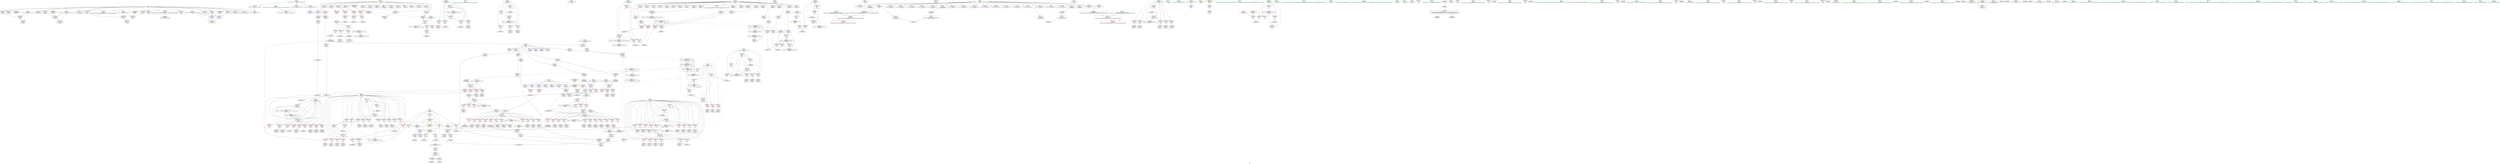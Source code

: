 digraph "SVFG" {
	label="SVFG";

	Node0x55bd19b8cc80 [shape=record,color=grey,label="{NodeID: 0\nNullPtr}"];
	Node0x55bd19b8cc80 -> Node0x55bd19bcc8c0[style=solid];
	Node0x55bd19b8cc80 -> Node0x55bd19bcc9c0[style=solid];
	Node0x55bd19b8cc80 -> Node0x55bd19bcca90[style=solid];
	Node0x55bd19b8cc80 -> Node0x55bd19bccb60[style=solid];
	Node0x55bd19b8cc80 -> Node0x55bd19bccc30[style=solid];
	Node0x55bd19b8cc80 -> Node0x55bd19bccd00[style=solid];
	Node0x55bd19b8cc80 -> Node0x55bd19bccdd0[style=solid];
	Node0x55bd19b8cc80 -> Node0x55bd19bccea0[style=solid];
	Node0x55bd19b8cc80 -> Node0x55bd19bccf70[style=solid];
	Node0x55bd19b8cc80 -> Node0x55bd19bcd040[style=solid];
	Node0x55bd19b8cc80 -> Node0x55bd19bcd110[style=solid];
	Node0x55bd19b8cc80 -> Node0x55bd19bcd1e0[style=solid];
	Node0x55bd19b8cc80 -> Node0x55bd19bcd2b0[style=solid];
	Node0x55bd19b8cc80 -> Node0x55bd19bcd380[style=solid];
	Node0x55bd19b8cc80 -> Node0x55bd19bcd450[style=solid];
	Node0x55bd19b8cc80 -> Node0x55bd19bcd520[style=solid];
	Node0x55bd19b8cc80 -> Node0x55bd19bea5a0[style=solid];
	Node0x55bd19bd8ec0 [shape=record,color=red,label="{NodeID: 443\n596\<--492\n\<--x\nmain\n}"];
	Node0x55bd19bd8ec0 -> Node0x55bd19bf4d00[style=solid];
	Node0x55bd19bdc410 [shape=record,color=purple,label="{NodeID: 277\n119\<--24\narrayidx\<--q\n_Z4pushiii\n}"];
	Node0x55bd19bcd2b0 [shape=record,color=black,label="{NodeID: 111\n766\<--3\n\<--dummyVal\nmain\n}"];
	Node0x55bd19bcd2b0 -> Node0x55bd19bece70[style=solid];
	Node0x55bd19c18690 [shape=record,color=black,label="{NodeID: 720\nMR_30V_2 = PHI(MR_30V_3, MR_30V_1, )\npts\{158 \}\n}"];
	Node0x55bd19c18690 -> Node0x55bd19beb130[style=dashed];
	Node0x55bd19bd6210 [shape=record,color=red,label="{NodeID: 388\n194\<--193\n\<--arrayidx4\n_Z2goiii\n}"];
	Node0x55bd19bd6210 -> Node0x55bd19bf4b80[style=solid];
	Node0x55bd19bd1810 [shape=record,color=purple,label="{NodeID: 222\n582\<--11\narrayidx25\<--field\nmain\n}"];
	Node0x55bd19bcdc30 [shape=record,color=green,label="{NodeID: 56\n159\<--160\nnnum\<--nnum_field_insensitive\n_Z2goiii\n}"];
	Node0x55bd19bcdc30 -> Node0x55bd19be0bf0[style=solid];
	Node0x55bd19bcdc30 -> Node0x55bd19be0cc0[style=solid];
	Node0x55bd19bcdc30 -> Node0x55bd19be0d90[style=solid];
	Node0x55bd19bcdc30 -> Node0x55bd19be0e60[style=solid];
	Node0x55bd19bcdc30 -> Node0x55bd19be0f30[style=solid];
	Node0x55bd19bcdc30 -> Node0x55bd19be1000[style=solid];
	Node0x55bd19bcdc30 -> Node0x55bd19be10d0[style=solid];
	Node0x55bd19bcdc30 -> Node0x55bd19be11a0[style=solid];
	Node0x55bd19bcdc30 -> Node0x55bd19be1270[style=solid];
	Node0x55bd19bcdc30 -> Node0x55bd19beb6e0[style=solid];
	Node0x55bd19bcdc30 -> Node0x55bd19beb7b0[style=solid];
	Node0x55bd19bf6380 [shape=record,color=grey,label="{NodeID: 665\n441 = cmp(439, 440, )\n}"];
	Node0x55bd19bf6380 -> Node0x55bd19bf2ca0[style=solid];
	Node0x55bd19beba20 [shape=record,color=blue,label="{NodeID: 499\n163\<--405\nd2\<--inc\n_Z2goiii\n}"];
	Node0x55bd19beba20 -> Node0x55bd19be1680[style=dashed];
	Node0x55bd19beba20 -> Node0x55bd19be1750[style=dashed];
	Node0x55bd19beba20 -> Node0x55bd19be1820[style=dashed];
	Node0x55bd19beba20 -> Node0x55bd19be18f0[style=dashed];
	Node0x55bd19beba20 -> Node0x55bd19beba20[style=dashed];
	Node0x55bd19beba20 -> Node0x55bd19c19590[style=dashed];
	Node0x55bd19bdf1f0 [shape=record,color=red,label="{NodeID: 333\n293\<--145\n\<--cnum.addr\n_Z2goiii\n}"];
	Node0x55bd19bdf1f0 -> Node0x55bd19bd3080[style=solid];
	Node0x55bd19bd4a80 [shape=record,color=black,label="{NodeID: 167\n566\<--565\nconv\<--\nmain\n}"];
	Node0x55bd19bd4a80 -> Node0x55bd19bf7280[style=solid];
	Node0x55bd19ba0e70 [shape=record,color=green,label="{NodeID: 1\n7\<--1\n\<--dummyObj\nCan only get source location for instruction, argument, global var or function.}"];
	Node0x55bd19bd8f90 [shape=record,color=red,label="{NodeID: 444\n615\<--492\n\<--x\nmain\n}"];
	Node0x55bd19bd8f90 -> Node0x55bd19bf4700[style=solid];
	Node0x55bd19bdc4e0 [shape=record,color=purple,label="{NodeID: 278\n120\<--24\narrayidx1\<--q\n_Z4pushiii\n}"];
	Node0x55bd19bdc4e0 -> Node0x55bd19beaab0[style=solid];
	Node0x55bd19bcd380 [shape=record,color=black,label="{NodeID: 112\n768\<--3\n\<--dummyVal\nmain\n}"];
	Node0x55bd19bcd380 -> Node0x55bd19becf40[style=solid];
	Node0x55bd19c18b90 [shape=record,color=black,label="{NodeID: 721\nMR_32V_2 = PHI(MR_32V_8, MR_32V_1, )\npts\{160 \}\n}"];
	Node0x55bd19c18b90 -> Node0x55bd19beb6e0[style=dashed];
	Node0x55bd19c18b90 -> Node0x55bd19beb7b0[style=dashed];
	Node0x55bd19c18b90 -> Node0x55bd19c18b90[style=dashed];
	Node0x55bd19c18b90 -> Node0x55bd19be3370[style=dashed];
	Node0x55bd19bd62e0 [shape=record,color=red,label="{NodeID: 389\n218\<--217\n\<--arrayidx9\n_Z2goiii\n}"];
	Node0x55bd19bd62e0 -> Node0x55bd19beb3a0[style=solid];
	Node0x55bd19bd18e0 [shape=record,color=purple,label="{NodeID: 223\n585\<--11\narrayidx27\<--field\nmain\n}"];
	Node0x55bd19bd18e0 -> Node0x55bd19bd9c90[style=solid];
	Node0x55bd19bcdd00 [shape=record,color=green,label="{NodeID: 57\n161\<--162\nd1\<--d1_field_insensitive\n_Z2goiii\n}"];
	Node0x55bd19bcdd00 -> Node0x55bd19be1340[style=solid];
	Node0x55bd19bcdd00 -> Node0x55bd19be1410[style=solid];
	Node0x55bd19bcdd00 -> Node0x55bd19be14e0[style=solid];
	Node0x55bd19bcdd00 -> Node0x55bd19be15b0[style=solid];
	Node0x55bd19bcdd00 -> Node0x55bd19beaf90[style=solid];
	Node0x55bd19bcdd00 -> Node0x55bd19bebaf0[style=solid];
	Node0x55bd19bf6500 [shape=record,color=grey,label="{NodeID: 666\n430 = cmp(429, 7, )\n}"];
	Node0x55bd19bebaf0 [shape=record,color=blue,label="{NodeID: 500\n161\<--410\nd1\<--inc120\n_Z2goiii\n}"];
	Node0x55bd19bebaf0 -> Node0x55bd19c19090[style=dashed];
	Node0x55bd19bdf2c0 [shape=record,color=red,label="{NodeID: 334\n319\<--145\n\<--cnum.addr\n_Z2goiii\n}"];
	Node0x55bd19bdf2c0 -> Node0x55bd19bd3560[style=solid];
	Node0x55bd19bd4b50 [shape=record,color=black,label="{NodeID: 168\n570\<--569\nidxprom18\<--\nmain\n}"];
	Node0x55bd19ba0a70 [shape=record,color=green,label="{NodeID: 2\n19\<--1\n__dso_handle\<--dummyObj\nGlob }"];
	Node0x55bd19bd9060 [shape=record,color=red,label="{NodeID: 445\n624\<--492\n\<--x\nmain\n}"];
	Node0x55bd19bd9060 -> Node0x55bd19bf5780[style=solid];
	Node0x55bd19bdc5b0 [shape=record,color=purple,label="{NodeID: 279\n125\<--24\narrayidx3\<--q\n_Z4pushiii\n}"];
	Node0x55bd19bcd450 [shape=record,color=black,label="{NodeID: 113\n801\<--3\nlpad.val\<--dummyVal\nmain\n}"];
	Node0x55bd19c19090 [shape=record,color=black,label="{NodeID: 722\nMR_34V_3 = PHI(MR_34V_4, MR_34V_2, )\npts\{162 \}\n}"];
	Node0x55bd19c19090 -> Node0x55bd19be1340[style=dashed];
	Node0x55bd19c19090 -> Node0x55bd19be1410[style=dashed];
	Node0x55bd19c19090 -> Node0x55bd19be14e0[style=dashed];
	Node0x55bd19c19090 -> Node0x55bd19be15b0[style=dashed];
	Node0x55bd19c19090 -> Node0x55bd19bebaf0[style=dashed];
	Node0x55bd19bd63b0 [shape=record,color=red,label="{NodeID: 390\n230\<--229\n\<--arrayidx15\n_Z2goiii\n}"];
	Node0x55bd19bd63b0 -> Node0x55bd19bf5480[style=solid];
	Node0x55bd19bd19b0 [shape=record,color=purple,label="{NodeID: 224\n604\<--11\narrayidx36\<--field\nmain\n}"];
	Node0x55bd19bcddd0 [shape=record,color=green,label="{NodeID: 58\n163\<--164\nd2\<--d2_field_insensitive\n_Z2goiii\n}"];
	Node0x55bd19bcddd0 -> Node0x55bd19be1680[style=solid];
	Node0x55bd19bcddd0 -> Node0x55bd19be1750[style=solid];
	Node0x55bd19bcddd0 -> Node0x55bd19be1820[style=solid];
	Node0x55bd19bcddd0 -> Node0x55bd19be18f0[style=solid];
	Node0x55bd19bcddd0 -> Node0x55bd19beb470[style=solid];
	Node0x55bd19bcddd0 -> Node0x55bd19beba20[style=solid];
	Node0x55bd19bf6680 [shape=record,color=grey,label="{NodeID: 667\n348 = cmp(337, 347, )\n}"];
	Node0x55bd19bebbc0 [shape=record,color=blue,label="{NodeID: 501\n423\<--421\nx.addr\<--x\n_Z5validii\n}"];
	Node0x55bd19bebbc0 -> Node0x55bd19bd6b00[style=dashed];
	Node0x55bd19bebbc0 -> Node0x55bd19bd6bd0[style=dashed];
	Node0x55bd19bdf390 [shape=record,color=red,label="{NodeID: 335\n247\<--147\n\<--sgn\n_Z2goiii\n}"];
	Node0x55bd19bdf390 -> Node0x55bd19bd2930[style=solid];
	Node0x55bd19bd4c20 [shape=record,color=black,label="{NodeID: 169\n573\<--572\nidxprom20\<--\nmain\n}"];
	Node0x55bd19ba0bf0 [shape=record,color=green,label="{NodeID: 3\n26\<--1\n.str\<--dummyObj\nGlob }"];
	Node0x55bd19bd9130 [shape=record,color=red,label="{NodeID: 446\n667\<--494\n\<--cq\nmain\n}"];
	Node0x55bd19bd9130 -> Node0x55bd19bf8900[style=solid];
	Node0x55bd19bdc680 [shape=record,color=purple,label="{NodeID: 280\n126\<--24\narrayidx4\<--q\n_Z4pushiii\n}"];
	Node0x55bd19bdc680 -> Node0x55bd19beab80[style=solid];
	Node0x55bd19bcd520 [shape=record,color=black,label="{NodeID: 114\n802\<--3\nlpad.val128\<--dummyVal\nmain\n}"];
	Node0x55bd19c19590 [shape=record,color=black,label="{NodeID: 723\nMR_36V_2 = PHI(MR_36V_6, MR_36V_1, )\npts\{164 \}\n}"];
	Node0x55bd19c19590 -> Node0x55bd19beb470[style=dashed];
	Node0x55bd19c19590 -> Node0x55bd19c19590[style=dashed];
	Node0x55bd19bd6480 [shape=record,color=red,label="{NodeID: 391\n238\<--237\n\<--arrayidx19\n_Z2goiii\n}"];
	Node0x55bd19bd6480 -> Node0x55bd19bf5d80[style=solid];
	Node0x55bd19bd1a80 [shape=record,color=purple,label="{NodeID: 225\n607\<--11\narrayidx38\<--field\nmain\n}"];
	Node0x55bd19bd1a80 -> Node0x55bd19bd9d60[style=solid];
	Node0x55bd19bcdea0 [shape=record,color=green,label="{NodeID: 59\n165\<--166\nnd\<--nd_field_insensitive\n_Z2goiii\n}"];
	Node0x55bd19bcdea0 -> Node0x55bd19be19c0[style=solid];
	Node0x55bd19bcdea0 -> Node0x55bd19be1a90[style=solid];
	Node0x55bd19bcdea0 -> Node0x55bd19bd5ed0[style=solid];
	Node0x55bd19bcdea0 -> Node0x55bd19beb880[style=solid];
	Node0x55bd19bf6800 [shape=record,color=grey,label="{NodeID: 668\n437 = cmp(436, 7, )\n}"];
	Node0x55bd19bebc90 [shape=record,color=blue,label="{NodeID: 502\n425\<--422\ny.addr\<--y\n_Z5validii\n}"];
	Node0x55bd19bebc90 -> Node0x55bd19bd6ca0[style=dashed];
	Node0x55bd19bebc90 -> Node0x55bd19bd6d70[style=dashed];
	Node0x55bd19bdf460 [shape=record,color=red,label="{NodeID: 336\n325\<--147\n\<--sgn\n_Z2goiii\n}"];
	Node0x55bd19bd4cf0 [shape=record,color=black,label="{NodeID: 170\n576\<--575\nconv22\<--\nmain\n}"];
	Node0x55bd19bd4cf0 -> Node0x55bd19bf6200[style=solid];
	Node0x55bd19ba0c80 [shape=record,color=green,label="{NodeID: 4\n28\<--1\n.str.1\<--dummyObj\nGlob }"];
	Node0x55bd19bd9200 [shape=record,color=red,label="{NodeID: 447\n789\<--494\n\<--cq\nmain\n}"];
	Node0x55bd19bd9200 -> Node0x55bd19bf4580[style=solid];
	Node0x55bd19bdc750 [shape=record,color=purple,label="{NodeID: 281\n131\<--24\narrayidx6\<--q\n_Z4pushiii\n}"];
	Node0x55bd19bd2010 [shape=record,color=black,label="{NodeID: 115\n481\<--7\nmain_ret\<--\nmain\n}"];
	Node0x55bd19c19a90 [shape=record,color=black,label="{NodeID: 724\nMR_38V_2 = PHI(MR_38V_6, MR_38V_1, )\npts\{166 \}\n}"];
	Node0x55bd19c19a90 -> Node0x55bd19beb880[style=dashed];
	Node0x55bd19c19a90 -> Node0x55bd19c19a90[style=dashed];
	Node0x55bd19c19a90 -> Node0x55bd19be3870[style=dashed];
	Node0x55bd19bd6550 [shape=record,color=red,label="{NodeID: 392\n259\<--258\n\<--arrayidx31\n_Z2goiii\n}"];
	Node0x55bd19bd6550 -> Node0x55bd19bd2ba0[style=solid];
	Node0x55bd19bd1b50 [shape=record,color=purple,label="{NodeID: 226\n289\<--13\narrayidx47\<--dp\n_Z2goiii\n}"];
	Node0x55bd19bcdf70 [shape=record,color=green,label="{NodeID: 60\n167\<--168\nexn.slot\<--exn.slot_field_insensitive\n_Z2goiii\n}"];
	Node0x55bd19bcdf70 -> Node0x55bd19bd5fa0[style=solid];
	Node0x55bd19bcdf70 -> Node0x55bd19beb200[style=solid];
	Node0x55bd19bf6980 [shape=record,color=grey,label="{NodeID: 669\n244 = cmp(243, 7, )\n}"];
	Node0x55bd19bebd60 [shape=record,color=blue,label="{NodeID: 503\n460\<--458\n__lhs.addr\<--__lhs\n_ZStltIcSt11char_traitsIcESaIcEEbRKNSt7__cxx1112basic_stringIT_T0_T1_EESA_\n}"];
	Node0x55bd19bebd60 -> Node0x55bd19bd6e40[style=dashed];
	Node0x55bd19bdf530 [shape=record,color=red,label="{NodeID: 337\n241\<--151\n\<--nx\n_Z2goiii\n|{<s0>7}}"];
	Node0x55bd19bdf530:s0 -> Node0x55bd19c60120[style=solid,color=red];
	Node0x55bd19bd4dc0 [shape=record,color=black,label="{NodeID: 171\n581\<--580\nidxprom24\<--\nmain\n}"];
	Node0x55bd19ba0440 [shape=record,color=green,label="{NodeID: 5\n30\<--1\nstdin\<--dummyObj\nGlob }"];
	Node0x55bd19bd92d0 [shape=record,color=red,label="{NodeID: 448\n673\<--496\n\<--znum\nmain\n}"];
	Node0x55bd19bd92d0 -> Node0x55bd19bf5f00[style=solid];
	Node0x55bd19bdc820 [shape=record,color=purple,label="{NodeID: 282\n132\<--24\narrayidx7\<--q\n_Z4pushiii\n}"];
	Node0x55bd19bdc820 -> Node0x55bd19beac50[style=solid];
	Node0x55bd19bd20e0 [shape=record,color=black,label="{NodeID: 116\n14\<--13\n\<--dp\nCan only get source location for instruction, argument, global var or function.}"];
	Node0x55bd19c19f90 [shape=record,color=black,label="{NodeID: 725\nMR_48V_2 = PHI(MR_48V_7, MR_48V_1, )\npts\{150000 \}\n|{|<s7>26}}"];
	Node0x55bd19c19f90 -> Node0x55bd19bd66f0[style=dashed];
	Node0x55bd19c19f90 -> Node0x55bd19bd67c0[style=dashed];
	Node0x55bd19c19f90 -> Node0x55bd19bd6960[style=dashed];
	Node0x55bd19c19f90 -> Node0x55bd19bd6a30[style=dashed];
	Node0x55bd19c19f90 -> Node0x55bd19beb950[style=dashed];
	Node0x55bd19c19f90 -> Node0x55bd19c19f90[style=dashed];
	Node0x55bd19c19f90 -> Node0x55bd19be3d70[style=dashed];
	Node0x55bd19c19f90:s7 -> Node0x55bd19c13b60[style=dashed,color=blue];
	Node0x55bd19bd6620 [shape=record,color=red,label="{NodeID: 393\n273\<--272\n\<--arrayidx37\n_Z2goiii\n}"];
	Node0x55bd19bd6620 -> Node0x55bd19bd2e10[style=solid];
	Node0x55bd19bd1c20 [shape=record,color=purple,label="{NodeID: 227\n292\<--13\narrayidx49\<--dp\n_Z2goiii\n}"];
	Node0x55bd19bce040 [shape=record,color=green,label="{NodeID: 61\n169\<--170\nehselector.slot\<--ehselector.slot_field_insensitive\n_Z2goiii\n}"];
	Node0x55bd19bce040 -> Node0x55bd19bd6070[style=solid];
	Node0x55bd19bce040 -> Node0x55bd19beb2d0[style=solid];
	Node0x55bd19bf6b00 [shape=record,color=grey,label="{NodeID: 670\n434 = cmp(432, 433, )\n}"];
	Node0x55bd19bebe30 [shape=record,color=blue,label="{NodeID: 504\n462\<--459\n__rhs.addr\<--__rhs\n_ZStltIcSt11char_traitsIcESaIcEEbRKNSt7__cxx1112basic_stringIT_T0_T1_EESA_\n}"];
	Node0x55bd19bebe30 -> Node0x55bd19bd6f10[style=dashed];
	Node0x55bd19bdf600 [shape=record,color=red,label="{NodeID: 338\n253\<--151\n\<--nx\n_Z2goiii\n}"];
	Node0x55bd19bdf600 -> Node0x55bd19bd2a00[style=solid];
	Node0x55bd19bd4e90 [shape=record,color=black,label="{NodeID: 172\n584\<--583\nidxprom26\<--\nmain\n}"];
	Node0x55bd19ba04d0 [shape=record,color=green,label="{NodeID: 6\n31\<--1\n.str.2\<--dummyObj\nGlob }"];
	Node0x55bd19bd93a0 [shape=record,color=red,label="{NodeID: 449\n705\<--496\n\<--znum\nmain\n}"];
	Node0x55bd19bd93a0 -> Node0x55bd19bd5ac0[style=solid];
	Node0x55bd19bdc8f0 [shape=record,color=purple,label="{NodeID: 283\n647\<--24\narrayidx54\<--q\nmain\n}"];
	Node0x55bd19bd21e0 [shape=record,color=black,label="{NodeID: 117\n118\<--117\nidxprom\<--\n_Z4pushiii\n}"];
	Node0x55bd19c1a490 [shape=record,color=black,label="{NodeID: 726\nMR_50V_2 = PHI(MR_50V_8, MR_50V_1, )\npts\{23 250000 \}\n|{|<s2>26|<s3>26}}"];
	Node0x55bd19c1a490 -> Node0x55bd19c1a490[style=dashed];
	Node0x55bd19c1a490 -> Node0x55bd19c27560[style=dashed];
	Node0x55bd19c1a490:s2 -> Node0x55bd19c13660[style=dashed,color=blue];
	Node0x55bd19c1a490:s3 -> Node0x55bd19c14060[style=dashed,color=blue];
	Node0x55bd19bd66f0 [shape=record,color=red,label="{NodeID: 394\n296\<--295\n\<--arrayidx51\n_Z2goiii\n}"];
	Node0x55bd19bd66f0 -> Node0x55bd19bf4e80[style=solid];
	Node0x55bd19bd1cf0 [shape=record,color=purple,label="{NodeID: 228\n295\<--13\narrayidx51\<--dp\n_Z2goiii\n}"];
	Node0x55bd19bd1cf0 -> Node0x55bd19bd66f0[style=solid];
	Node0x55bd19bce110 [shape=record,color=green,label="{NodeID: 62\n200\<--201\n_Z5validii\<--_Z5validii_field_insensitive\n}"];
	Node0x55bd19bf6c80 [shape=record,color=grey,label="{NodeID: 671\n249 = cmp(248, 250, )\n}"];
	Node0x55bd19bebf00 [shape=record,color=blue,label="{NodeID: 505\n482\<--7\nretval\<--\nmain\n}"];
	Node0x55bd19bdf6d0 [shape=record,color=red,label="{NodeID: 339\n267\<--151\n\<--nx\n_Z2goiii\n}"];
	Node0x55bd19bdf6d0 -> Node0x55bd19bd2c70[style=solid];
	Node0x55bd19bd4f60 [shape=record,color=black,label="{NodeID: 173\n587\<--586\nconv28\<--\nmain\n}"];
	Node0x55bd19bd4f60 -> Node0x55bd19bf5180[style=solid];
	Node0x55bd19b9f770 [shape=record,color=green,label="{NodeID: 7\n33\<--1\n.str.3\<--dummyObj\nGlob }"];
	Node0x55bd198be880 [shape=record,color=yellow,style=double,label="{NodeID: 782\n61V_1 = ENCHI(MR_61V_0)\npts\{1 \}\nFun[main]}"];
	Node0x55bd198be880 -> Node0x55bd19bde830[style=dashed];
	Node0x55bd19bd9470 [shape=record,color=red,label="{NodeID: 450\n718\<--496\n\<--znum\nmain\n}"];
	Node0x55bd19bd9470 -> Node0x55bd19bd5d30[style=solid];
	Node0x55bd19bdc9c0 [shape=record,color=purple,label="{NodeID: 284\n648\<--24\narrayidx55\<--q\nmain\n}"];
	Node0x55bd19bdc9c0 -> Node0x55bd19bd9e30[style=solid];
	Node0x55bd19bd22b0 [shape=record,color=black,label="{NodeID: 118\n124\<--123\nidxprom2\<--\n_Z4pushiii\n}"];
	Node0x55bd19bd67c0 [shape=record,color=red,label="{NodeID: 395\n309\<--308\n\<--arrayidx58\n_Z2goiii\n}"];
	Node0x55bd19bd67c0 -> Node0x55bd19bf7e80[style=solid];
	Node0x55bd19bd1dc0 [shape=record,color=purple,label="{NodeID: 229\n302\<--13\narrayidx54\<--dp\n_Z2goiii\n}"];
	Node0x55bd19bce210 [shape=record,color=green,label="{NodeID: 63\n323\<--324\n_ZNSt7__cxx1112basic_stringIcSt11char_traitsIcESaIcEEaSERKS4_\<--_ZNSt7__cxx1112basic_stringIcSt11char_traitsIcESaIcEEaSERKS4__field_insensitive\n}"];
	Node0x55bd19bf6e00 [shape=record,color=grey,label="{NodeID: 672\n373 = cmp(372, 374, )\n}"];
	Node0x55bd19bebfd0 [shape=record,color=blue,label="{NodeID: 506\n486\<--114\nt\<--\nmain\n}"];
	Node0x55bd19bebfd0 -> Node0x55bd19c10460[style=dashed];
	Node0x55bd19bdf7a0 [shape=record,color=red,label="{NodeID: 340\n300\<--151\n\<--nx\n_Z2goiii\n}"];
	Node0x55bd19bdf7a0 -> Node0x55bd19bd3150[style=solid];
	Node0x55bd19bd5030 [shape=record,color=black,label="{NodeID: 174\n591\<--590\nidxprom29\<--\nmain\n}"];
	Node0x55bd19b9f800 [shape=record,color=green,label="{NodeID: 8\n35\<--1\n.str.4\<--dummyObj\nGlob }"];
	Node0x55bd19be59d0 [shape=record,color=yellow,style=double,label="{NodeID: 783\n14V_1 = ENCHI(MR_14V_0)\npts\{8 \}\nFun[main]|{|<s4>26}}"];
	Node0x55bd19be59d0 -> Node0x55bd19bddc00[style=dashed];
	Node0x55bd19be59d0 -> Node0x55bd19bddcd0[style=dashed];
	Node0x55bd19be59d0 -> Node0x55bd19bddda0[style=dashed];
	Node0x55bd19be59d0 -> Node0x55bd19bdde70[style=dashed];
	Node0x55bd19be59d0:s4 -> Node0x55bd19c32950[style=dashed,color=red];
	Node0x55bd19bd9540 [shape=record,color=red,label="{NodeID: 451\n731\<--496\n\<--znum\nmain\n}"];
	Node0x55bd19bd9540 -> Node0x55bd19bd0080[style=solid];
	Node0x55bd19bdca90 [shape=record,color=purple,label="{NodeID: 285\n652\<--24\narrayidx57\<--q\nmain\n}"];
	Node0x55bd19bd2380 [shape=record,color=black,label="{NodeID: 119\n130\<--129\nidxprom5\<--\n_Z4pushiii\n}"];
	Node0x55bd19bd6890 [shape=record,color=red,label="{NodeID: 396\n335\<--334\n\<--arrayidx75\n_Z2goiii\n}"];
	Node0x55bd19bd1e90 [shape=record,color=purple,label="{NodeID: 230\n305\<--13\narrayidx56\<--dp\n_Z2goiii\n}"];
	Node0x55bd19bce310 [shape=record,color=green,label="{NodeID: 64\n327\<--328\n_ZNSt7__cxx1112basic_stringIcSt11char_traitsIcESaIcEEpLEc\<--_ZNSt7__cxx1112basic_stringIcSt11char_traitsIcESaIcEEpLEc_field_insensitive\n}"];
	Node0x55bd19bf6f80 [shape=record,color=grey,label="{NodeID: 673\n723 = cmp(721, 722, )\n}"];
	Node0x55bd19bec0a0 [shape=record,color=blue,label="{NodeID: 507\n20\<--114\nqbeg\<--\nmain\n}"];
	Node0x55bd19bec0a0 -> Node0x55bd19bde010[style=dashed];
	Node0x55bd19bec0a0 -> Node0x55bd19bde0e0[style=dashed];
	Node0x55bd19bec0a0 -> Node0x55bd19bde1b0[style=dashed];
	Node0x55bd19bec0a0 -> Node0x55bd19bde280[style=dashed];
	Node0x55bd19bec0a0 -> Node0x55bd19bde350[style=dashed];
	Node0x55bd19bec0a0 -> Node0x55bd19bec720[style=dashed];
	Node0x55bd19bec0a0 -> Node0x55bd19c0fe70[style=dashed];
	Node0x55bd19bdf870 [shape=record,color=red,label="{NodeID: 341\n329\<--151\n\<--nx\n_Z2goiii\n}"];
	Node0x55bd19bdf870 -> Node0x55bd19bd3630[style=solid];
	Node0x55bd19bd5100 [shape=record,color=black,label="{NodeID: 175\n594\<--593\nidxprom31\<--\nmain\n}"];
	Node0x55bd19ba1940 [shape=record,color=green,label="{NodeID: 9\n37\<--1\n.str.5\<--dummyObj\nGlob }"];
	Node0x55bd19be5ab0 [shape=record,color=yellow,style=double,label="{NodeID: 784\n64V_1 = ENCHI(MR_64V_0)\npts\{10 \}\nFun[main]}"];
	Node0x55bd19be5ab0 -> Node0x55bd19bddf40[style=dashed];
	Node0x55bd19bd9610 [shape=record,color=red,label="{NodeID: 452\n742\<--496\n\<--znum\nmain\n}"];
	Node0x55bd19bd9610 -> Node0x55bd19bd02f0[style=solid];
	Node0x55bd19bdcb60 [shape=record,color=purple,label="{NodeID: 286\n653\<--24\narrayidx58\<--q\nmain\n}"];
	Node0x55bd19bdcb60 -> Node0x55bd19be9bc0[style=solid];
	Node0x55bd19bd2450 [shape=record,color=black,label="{NodeID: 120\n183\<--182\nidxprom\<--\n_Z2goiii\n}"];
	Node0x55bd19bd6960 [shape=record,color=red,label="{NodeID: 397\n347\<--346\n\<--arrayidx83\n_Z2goiii\n}"];
	Node0x55bd19bd6960 -> Node0x55bd19bf6680[style=solid];
	Node0x55bd19bd9ef0 [shape=record,color=purple,label="{NodeID: 231\n308\<--13\narrayidx58\<--dp\n_Z2goiii\n}"];
	Node0x55bd19bd9ef0 -> Node0x55bd19bd67c0[style=solid];
	Node0x55bd19bce410 [shape=record,color=green,label="{NodeID: 65\n360\<--361\n_ZStltIcSt11char_traitsIcESaIcEEbRKNSt7__cxx1112basic_stringIT_T0_T1_EESA_\<--_ZStltIcSt11char_traitsIcESaIcEEbRKNSt7__cxx1112basic_stringIT_T0_T1_EESA__field_insensitive\n}"];
	Node0x55bd19bf7100 [shape=record,color=grey,label="{NodeID: 674\n280 = cmp(279, 7, )\n}"];
	Node0x55bd19bec170 [shape=record,color=blue,label="{NodeID: 508\n22\<--7\nqend\<--\nmain\n}"];
	Node0x55bd19bec170 -> Node0x55bd19c13660[style=dashed];
	Node0x55bd19bec170 -> Node0x55bd19c23430[style=dashed];
	Node0x55bd19bdf940 [shape=record,color=red,label="{NodeID: 342\n338\<--151\n\<--nx\n_Z2goiii\n}"];
	Node0x55bd19bdf940 -> Node0x55bd19bd37d0[style=solid];
	Node0x55bd19bd51d0 [shape=record,color=black,label="{NodeID: 176\n599\<--597\nidxprom33\<--add\nmain\n}"];
	Node0x55bd19bb5770 [shape=record,color=green,label="{NodeID: 10\n39\<--1\n.str.6\<--dummyObj\nGlob }"];
	Node0x55bd19bd96e0 [shape=record,color=red,label="{NodeID: 453\n753\<--496\n\<--znum\nmain\n}"];
	Node0x55bd19bd96e0 -> Node0x55bd19bd0560[style=solid];
	Node0x55bd19bdcc30 [shape=record,color=purple,label="{NodeID: 287\n657\<--24\narrayidx60\<--q\nmain\n}"];
	Node0x55bd19bd2520 [shape=record,color=black,label="{NodeID: 121\n191\<--190\nidxprom2\<--\n_Z2goiii\n}"];
	Node0x55bd19bd6a30 [shape=record,color=red,label="{NodeID: 398\n372\<--371\n\<--arrayidx99\n_Z2goiii\n}"];
	Node0x55bd19bd6a30 -> Node0x55bd19bf6e00[style=solid];
	Node0x55bd19bd9f80 [shape=record,color=purple,label="{NodeID: 232\n340\<--13\narrayidx79\<--dp\n_Z2goiii\n}"];
	Node0x55bd19bce510 [shape=record,color=green,label="{NodeID: 66\n423\<--424\nx.addr\<--x.addr_field_insensitive\n_Z5validii\n}"];
	Node0x55bd19bce510 -> Node0x55bd19bd6b00[style=solid];
	Node0x55bd19bce510 -> Node0x55bd19bd6bd0[style=solid];
	Node0x55bd19bce510 -> Node0x55bd19bebbc0[style=solid];
	Node0x55bd19bf7280 [shape=record,color=grey,label="{NodeID: 675\n567 = cmp(566, 263, )\n}"];
	Node0x55bd19bec240 [shape=record,color=blue,label="{NodeID: 509\n488\<--7\ni\<--\nmain\n}"];
	Node0x55bd19bec240 -> Node0x55bd19bd7320[style=dashed];
	Node0x55bd19bec240 -> Node0x55bd19bd73f0[style=dashed];
	Node0x55bd19bec240 -> Node0x55bd19bd74c0[style=dashed];
	Node0x55bd19bec240 -> Node0x55bd19bd7590[style=dashed];
	Node0x55bd19bec240 -> Node0x55bd19bd7660[style=dashed];
	Node0x55bd19bec240 -> Node0x55bd19bd7730[style=dashed];
	Node0x55bd19bec240 -> Node0x55bd19bd7800[style=dashed];
	Node0x55bd19bec240 -> Node0x55bd19bd78d0[style=dashed];
	Node0x55bd19bec240 -> Node0x55bd19bd79a0[style=dashed];
	Node0x55bd19bec240 -> Node0x55bd19bd7a70[style=dashed];
	Node0x55bd19bec240 -> Node0x55bd19bec650[style=dashed];
	Node0x55bd19bec240 -> Node0x55bd19beca60[style=dashed];
	Node0x55bd19bec240 -> Node0x55bd19c10960[style=dashed];
	Node0x55bd19bdfa10 [shape=record,color=red,label="{NodeID: 343\n350\<--151\n\<--nx\n_Z2goiii\n}"];
	Node0x55bd19bdfa10 -> Node0x55bd19bd3a40[style=solid];
	Node0x55bd19bd52a0 [shape=record,color=black,label="{NodeID: 177\n603\<--602\nidxprom35\<--\nmain\n}"];
	Node0x55bd19bb5840 [shape=record,color=green,label="{NodeID: 11\n41\<--1\n.str.7\<--dummyObj\nGlob }"];
	Node0x55bd19bd97b0 [shape=record,color=red,label="{NodeID: 454\n709\<--498\n\<--nd\nmain\n}"];
	Node0x55bd19bd97b0 -> Node0x55bd19bf7400[style=solid];
	Node0x55bd19bdcd00 [shape=record,color=purple,label="{NodeID: 288\n658\<--24\narrayidx61\<--q\nmain\n}"];
	Node0x55bd19bdcd00 -> Node0x55bd19be9c90[style=solid];
	Node0x55bd19bd25f0 [shape=record,color=black,label="{NodeID: 122\n213\<--212\nidxprom6\<--\n_Z2goiii\n}"];
	Node0x55bd19bd6b00 [shape=record,color=red,label="{NodeID: 399\n429\<--423\n\<--x.addr\n_Z5validii\n}"];
	Node0x55bd19bd6b00 -> Node0x55bd19bf6500[style=solid];
	Node0x55bd19bda050 [shape=record,color=purple,label="{NodeID: 233\n343\<--13\narrayidx81\<--dp\n_Z2goiii\n}"];
	Node0x55bd19bce5e0 [shape=record,color=green,label="{NodeID: 67\n425\<--426\ny.addr\<--y.addr_field_insensitive\n_Z5validii\n}"];
	Node0x55bd19bce5e0 -> Node0x55bd19bd6ca0[style=solid];
	Node0x55bd19bce5e0 -> Node0x55bd19bd6d70[style=solid];
	Node0x55bd19bce5e0 -> Node0x55bd19bebc90[style=solid];
	Node0x55bd19bf7400 [shape=record,color=grey,label="{NodeID: 676\n710 = cmp(708, 709, )\n}"];
	Node0x55bd19bec310 [shape=record,color=blue,label="{NodeID: 510\n490\<--7\nj\<--\nmain\n}"];
	Node0x55bd19bec310 -> Node0x55bd19bd80f0[style=dashed];
	Node0x55bd19bec310 -> Node0x55bd19bd81c0[style=dashed];
	Node0x55bd19bec310 -> Node0x55bd19bd8290[style=dashed];
	Node0x55bd19bec310 -> Node0x55bd19bd8360[style=dashed];
	Node0x55bd19bec310 -> Node0x55bd19bd8430[style=dashed];
	Node0x55bd19bec310 -> Node0x55bd19bd8500[style=dashed];
	Node0x55bd19bec310 -> Node0x55bd19bd85d0[style=dashed];
	Node0x55bd19bec310 -> Node0x55bd19bd86a0[style=dashed];
	Node0x55bd19bec310 -> Node0x55bd19bd8770[style=dashed];
	Node0x55bd19bec310 -> Node0x55bd19bd8840[style=dashed];
	Node0x55bd19bec310 -> Node0x55bd19bec310[style=dashed];
	Node0x55bd19bec310 -> Node0x55bd19bec580[style=dashed];
	Node0x55bd19bec310 -> Node0x55bd19c15460[style=dashed];
	Node0x55bd19bdfae0 [shape=record,color=red,label="{NodeID: 344\n363\<--151\n\<--nx\n_Z2goiii\n}"];
	Node0x55bd19bdfae0 -> Node0x55bd19bd3cb0[style=solid];
	Node0x55bd19bd5370 [shape=record,color=black,label="{NodeID: 178\n606\<--605\nidxprom37\<--\nmain\n}"];
	Node0x55bd19ba1b50 [shape=record,color=green,label="{NodeID: 12\n43\<--1\n.str.8\<--dummyObj\nGlob }"];
	Node0x55bd19bd9880 [shape=record,color=red,label="{NodeID: 455\n722\<--498\n\<--nd\nmain\n}"];
	Node0x55bd19bd9880 -> Node0x55bd19bf6f80[style=solid];
	Node0x55bd19bdcdd0 [shape=record,color=purple,label="{NodeID: 289\n510\<--26\n\<--.str\nmain\n}"];
	Node0x55bd19bd26c0 [shape=record,color=black,label="{NodeID: 123\n216\<--215\nidxprom8\<--\n_Z2goiii\n}"];
	Node0x55bd19bd6bd0 [shape=record,color=red,label="{NodeID: 400\n432\<--423\n\<--x.addr\n_Z5validii\n}"];
	Node0x55bd19bd6bd0 -> Node0x55bd19bf6b00[style=solid];
	Node0x55bd19bda120 [shape=record,color=purple,label="{NodeID: 234\n346\<--13\narrayidx83\<--dp\n_Z2goiii\n}"];
	Node0x55bd19bda120 -> Node0x55bd19bd6960[style=solid];
	Node0x55bd19bce6b0 [shape=record,color=green,label="{NodeID: 68\n447\<--448\n__gxx_personality_v0\<--__gxx_personality_v0_field_insensitive\n}"];
	Node0x55bd19bf7580 [shape=record,color=grey,label="{NodeID: 677\n471 = cmp(468, 7, )\n}"];
	Node0x55bd19bf7580 -> Node0x55bd19bd45a0[style=solid];
	Node0x55bd19bec3e0 [shape=record,color=blue,label="{NodeID: 511\n492\<--588\nx\<--sub\nmain\n}"];
	Node0x55bd19bec3e0 -> Node0x55bd19bd8ec0[style=dashed];
	Node0x55bd19bec3e0 -> Node0x55bd19bd8f90[style=dashed];
	Node0x55bd19bec3e0 -> Node0x55bd19bd9060[style=dashed];
	Node0x55bd19bec3e0 -> Node0x55bd19c23e30[style=dashed];
	Node0x55bd19bdfbb0 [shape=record,color=red,label="{NodeID: 345\n376\<--151\n\<--nx\n_Z2goiii\n|{<s0>12}}"];
	Node0x55bd19bdfbb0:s0 -> Node0x55bd19c5fb80[style=solid,color=red];
	Node0x55bd19bd5440 [shape=record,color=black,label="{NodeID: 179\n610\<--609\nidxprom39\<--\nmain\n}"];
	Node0x55bd19ba1c20 [shape=record,color=green,label="{NodeID: 13\n45\<--1\n.str.9\<--dummyObj\nGlob }"];
	Node0x55bd19c314a0 [shape=record,color=yellow,style=double,label="{NodeID: 788\n71V_1 = ENCHI(MR_71V_0)\npts\{485 \}\nFun[main]}"];
	Node0x55bd19c314a0 -> Node0x55bd19bd6fe0[style=dashed];
	Node0x55bd19bd9950 [shape=record,color=red,label="{NodeID: 456\n799\<--504\nexn\<--exn.slot\nmain\n}"];
	Node0x55bd19bdcea0 [shape=record,color=purple,label="{NodeID: 290\n511\<--28\n\<--.str.1\nmain\n}"];
	Node0x55bd19bd2790 [shape=record,color=black,label="{NodeID: 124\n227\<--226\nidxprom13\<--\n_Z2goiii\n}"];
	Node0x55bd19c5b890 [shape=record,color=black,label="{NodeID: 899\n199 = PHI(420, )\n}"];
	Node0x55bd19c5b890 -> Node0x55bd19bf7700[style=solid];
	Node0x55bd19bd6ca0 [shape=record,color=red,label="{NodeID: 401\n436\<--425\n\<--y.addr\n_Z5validii\n}"];
	Node0x55bd19bd6ca0 -> Node0x55bd19bf6800[style=solid];
	Node0x55bd19bda1f0 [shape=record,color=purple,label="{NodeID: 235\n365\<--13\narrayidx95\<--dp\n_Z2goiii\n}"];
	Node0x55bd19bce7b0 [shape=record,color=green,label="{NodeID: 69\n460\<--461\n__lhs.addr\<--__lhs.addr_field_insensitive\n_ZStltIcSt11char_traitsIcESaIcEEbRKNSt7__cxx1112basic_stringIT_T0_T1_EESA_\n}"];
	Node0x55bd19bce7b0 -> Node0x55bd19bd6e40[style=solid];
	Node0x55bd19bce7b0 -> Node0x55bd19bebd60[style=solid];
	Node0x55bd19bf7700 [shape=record,color=grey,label="{NodeID: 678\n202 = cmp(199, 7, )\n}"];
	Node0x55bd19bec4b0 [shape=record,color=blue,label="{NodeID: 512\n600\<--114\narrayidx34\<--\nmain\n}"];
	Node0x55bd19bec4b0 -> Node0x55bd19c24330[style=dashed];
	Node0x55bd19bdfc80 [shape=record,color=red,label="{NodeID: 346\n382\<--151\n\<--nx\n_Z2goiii\n}"];
	Node0x55bd19bdfc80 -> Node0x55bd19bd3f20[style=solid];
	Node0x55bd19bd5510 [shape=record,color=black,label="{NodeID: 180\n613\<--612\nidxprom41\<--\nmain\n}"];
	Node0x55bd19ba0050 [shape=record,color=green,label="{NodeID: 14\n48\<--1\n\<--dummyObj\nCan only get source location for instruction, argument, global var or function.}"];
	Node0x55bd19bd9a20 [shape=record,color=red,label="{NodeID: 457\n800\<--506\nsel\<--ehselector.slot\nmain\n}"];
	Node0x55bd19bdcf70 [shape=record,color=purple,label="{NodeID: 291\n515\<--31\n\<--.str.2\nmain\n}"];
	Node0x55bd19bd2860 [shape=record,color=black,label="{NodeID: 125\n235\<--234\nidxprom17\<--\n_Z2goiii\n}"];
	Node0x55bd19c5b7c0 [shape=record,color=black,label="{NodeID: 900\n66 = PHI()\n}"];
	Node0x55bd19bd6d70 [shape=record,color=red,label="{NodeID: 402\n439\<--425\n\<--y.addr\n_Z5validii\n}"];
	Node0x55bd19bd6d70 -> Node0x55bd19bf6380[style=solid];
	Node0x55bd19bda2c0 [shape=record,color=purple,label="{NodeID: 236\n368\<--13\narrayidx97\<--dp\n_Z2goiii\n}"];
	Node0x55bd19bce880 [shape=record,color=green,label="{NodeID: 70\n462\<--463\n__rhs.addr\<--__rhs.addr_field_insensitive\n_ZStltIcSt11char_traitsIcESaIcEEbRKNSt7__cxx1112basic_stringIT_T0_T1_EESA_\n}"];
	Node0x55bd19bce880 -> Node0x55bd19bd6f10[style=solid];
	Node0x55bd19bce880 -> Node0x55bd19bebe30[style=solid];
	Node0x55bd19bf7880 [shape=record,color=grey,label="{NodeID: 679\n283 = cmp(282, 284, )\n}"];
	Node0x55bd19bec580 [shape=record,color=blue,label="{NodeID: 513\n490\<--630\nj\<--inc\nmain\n}"];
	Node0x55bd19bec580 -> Node0x55bd19bd80f0[style=dashed];
	Node0x55bd19bec580 -> Node0x55bd19bd81c0[style=dashed];
	Node0x55bd19bec580 -> Node0x55bd19bd8290[style=dashed];
	Node0x55bd19bec580 -> Node0x55bd19bd8360[style=dashed];
	Node0x55bd19bec580 -> Node0x55bd19bd8430[style=dashed];
	Node0x55bd19bec580 -> Node0x55bd19bd8500[style=dashed];
	Node0x55bd19bec580 -> Node0x55bd19bd85d0[style=dashed];
	Node0x55bd19bec580 -> Node0x55bd19bd86a0[style=dashed];
	Node0x55bd19bec580 -> Node0x55bd19bd8770[style=dashed];
	Node0x55bd19bec580 -> Node0x55bd19bd8840[style=dashed];
	Node0x55bd19bec580 -> Node0x55bd19bec310[style=dashed];
	Node0x55bd19bec580 -> Node0x55bd19bec580[style=dashed];
	Node0x55bd19bec580 -> Node0x55bd19c15460[style=dashed];
	Node0x55bd19bdfd50 [shape=record,color=red,label="{NodeID: 347\n392\<--151\n\<--nx\n_Z2goiii\n}"];
	Node0x55bd19bdfd50 -> Node0x55bd19bd4190[style=solid];
	Node0x55bd19bd55e0 [shape=record,color=black,label="{NodeID: 181\n617\<--616\nidxprom44\<--add43\nmain\n}"];
	Node0x55bd19ba0120 [shape=record,color=green,label="{NodeID: 15\n114\<--1\n\<--dummyObj\nCan only get source location for instruction, argument, global var or function.}"];
	Node0x55bd19bd9af0 [shape=record,color=red,label="{NodeID: 458\n565\<--564\n\<--arrayidx16\nmain\n}"];
	Node0x55bd19bd9af0 -> Node0x55bd19bd4a80[style=solid];
	Node0x55bd19bdd040 [shape=record,color=purple,label="{NodeID: 292\n526\<--33\n\<--.str.3\nmain\n}"];
	Node0x55bd19bd2930 [shape=record,color=black,label="{NodeID: 126\n248\<--247\nconv\<--\n_Z2goiii\n}"];
	Node0x55bd19bd2930 -> Node0x55bd19bf6c80[style=solid];
	Node0x55bd19c5e760 [shape=record,color=black,label="{NodeID: 901\n322 = PHI()\n}"];
	Node0x55bd19bd6e40 [shape=record,color=red,label="{NodeID: 403\n466\<--460\n\<--__lhs.addr\n_ZStltIcSt11char_traitsIcESaIcEEbRKNSt7__cxx1112basic_stringIT_T0_T1_EESA_\n}"];
	Node0x55bd19bda390 [shape=record,color=purple,label="{NodeID: 237\n371\<--13\narrayidx99\<--dp\n_Z2goiii\n}"];
	Node0x55bd19bda390 -> Node0x55bd19bd6a30[style=solid];
	Node0x55bd19bce950 [shape=record,color=green,label="{NodeID: 71\n469\<--470\n_ZNKSt7__cxx1112basic_stringIcSt11char_traitsIcESaIcEE7compareERKS4_\<--_ZNKSt7__cxx1112basic_stringIcSt11char_traitsIcESaIcEE7compareERKS4__field_insensitive\n}"];
	Node0x55bd19bf7a00 [shape=record,color=grey,label="{NodeID: 680\n223 = cmp(222, 179, )\n}"];
	Node0x55bd19bec650 [shape=record,color=blue,label="{NodeID: 514\n488\<--637\ni\<--inc50\nmain\n}"];
	Node0x55bd19bec650 -> Node0x55bd19bd7320[style=dashed];
	Node0x55bd19bec650 -> Node0x55bd19bd73f0[style=dashed];
	Node0x55bd19bec650 -> Node0x55bd19bd74c0[style=dashed];
	Node0x55bd19bec650 -> Node0x55bd19bd7590[style=dashed];
	Node0x55bd19bec650 -> Node0x55bd19bd7660[style=dashed];
	Node0x55bd19bec650 -> Node0x55bd19bd7730[style=dashed];
	Node0x55bd19bec650 -> Node0x55bd19bd7800[style=dashed];
	Node0x55bd19bec650 -> Node0x55bd19bd78d0[style=dashed];
	Node0x55bd19bec650 -> Node0x55bd19bd79a0[style=dashed];
	Node0x55bd19bec650 -> Node0x55bd19bd7a70[style=dashed];
	Node0x55bd19bec650 -> Node0x55bd19bec650[style=dashed];
	Node0x55bd19bec650 -> Node0x55bd19beca60[style=dashed];
	Node0x55bd19bec650 -> Node0x55bd19c10960[style=dashed];
	Node0x55bd19bdfe20 [shape=record,color=red,label="{NodeID: 348\n242\<--153\n\<--ny\n_Z2goiii\n|{<s0>7}}"];
	Node0x55bd19bdfe20:s0 -> Node0x55bd19c602a0[style=solid,color=red];
	Node0x55bd19bd56b0 [shape=record,color=black,label="{NodeID: 182\n646\<--645\nidxprom53\<--\nmain\n}"];
	Node0x55bd19ba01f0 [shape=record,color=green,label="{NodeID: 16\n179\<--1\n\<--dummyObj\nCan only get source location for instruction, argument, global var or function.}"];
	Node0x55bd19bd9bc0 [shape=record,color=red,label="{NodeID: 459\n575\<--574\n\<--arrayidx21\nmain\n}"];
	Node0x55bd19bd9bc0 -> Node0x55bd19bd4cf0[style=solid];
	Node0x55bd19bdd110 [shape=record,color=purple,label="{NodeID: 293\n530\<--35\n\<--.str.4\nmain\n}"];
	Node0x55bd19bd2a00 [shape=record,color=black,label="{NodeID: 127\n254\<--253\nidxprom28\<--\n_Z2goiii\n}"];
	Node0x55bd19c5e830 [shape=record,color=black,label="{NodeID: 902\n326 = PHI()\n}"];
	Node0x55bd19c0fd40 [shape=record,color=black,label="{NodeID: 736\nMR_85V_6 = PHI(MR_85V_8, MR_85V_5, )\npts\{499 \}\n}"];
	Node0x55bd19c0fd40 -> Node0x55bd19bd97b0[style=dashed];
	Node0x55bd19c0fd40 -> Node0x55bd19bd9880[style=dashed];
	Node0x55bd19c0fd40 -> Node0x55bd19bec990[style=dashed];
	Node0x55bd19c0fd40 -> Node0x55bd19becc00[style=dashed];
	Node0x55bd19c0fd40 -> Node0x55bd19c12260[style=dashed];
	Node0x55bd19c0fd40 -> Node0x55bd19c0fd40[style=dashed];
	Node0x55bd19bd6f10 [shape=record,color=red,label="{NodeID: 404\n467\<--462\n\<--__rhs.addr\n_ZStltIcSt11char_traitsIcESaIcEEbRKNSt7__cxx1112basic_stringIT_T0_T1_EESA_\n}"];
	Node0x55bd19bda460 [shape=record,color=purple,label="{NodeID: 238\n384\<--13\narrayidx105\<--dp\n_Z2goiii\n}"];
	Node0x55bd19bcea50 [shape=record,color=green,label="{NodeID: 72\n476\<--477\n__clang_call_terminate\<--__clang_call_terminate_field_insensitive\n}"];
	Node0x55bd19bf7b80 [shape=record,color=grey,label="{NodeID: 681\n88 = cmp(83, 87, )\n}"];
	Node0x55bd19bec720 [shape=record,color=blue,label="{NodeID: 515\n20\<--662\nqbeg\<--inc62\nmain\n}"];
	Node0x55bd19bec720 -> Node0x55bd19bde010[style=dashed];
	Node0x55bd19bec720 -> Node0x55bd19bde0e0[style=dashed];
	Node0x55bd19bec720 -> Node0x55bd19bde1b0[style=dashed];
	Node0x55bd19bec720 -> Node0x55bd19bde280[style=dashed];
	Node0x55bd19bec720 -> Node0x55bd19bde350[style=dashed];
	Node0x55bd19bec720 -> Node0x55bd19bec720[style=dashed];
	Node0x55bd19bec720 -> Node0x55bd19c0fe70[style=dashed];
	Node0x55bd19bdfef0 [shape=record,color=red,label="{NodeID: 349\n256\<--153\n\<--ny\n_Z2goiii\n}"];
	Node0x55bd19bdfef0 -> Node0x55bd19bd2ad0[style=solid];
	Node0x55bd19bd5780 [shape=record,color=black,label="{NodeID: 183\n651\<--650\nidxprom56\<--\nmain\n}"];
	Node0x55bd19ba02c0 [shape=record,color=green,label="{NodeID: 17\n250\<--1\n\<--dummyObj\nCan only get source location for instruction, argument, global var or function.}"];
	Node0x55bd19bd9c90 [shape=record,color=red,label="{NodeID: 460\n586\<--585\n\<--arrayidx27\nmain\n}"];
	Node0x55bd19bd9c90 -> Node0x55bd19bd4f60[style=solid];
	Node0x55bd19bdd1e0 [shape=record,color=purple,label="{NodeID: 294\n557\<--37\n\<--.str.5\nmain\n}"];
	Node0x55bd19bd2ad0 [shape=record,color=black,label="{NodeID: 128\n257\<--256\nidxprom30\<--\n_Z2goiii\n}"];
	Node0x55bd19c5e900 [shape=record,color=black,label="{NodeID: 903\n401 = PHI()\n}"];
	Node0x55bd19bd6fe0 [shape=record,color=red,label="{NodeID: 405\n522\<--484\n\<--tn\nmain\n}"];
	Node0x55bd19bd6fe0 -> Node0x55bd19bf8600[style=solid];
	Node0x55bd19bda530 [shape=record,color=purple,label="{NodeID: 239\n387\<--13\narrayidx107\<--dp\n_Z2goiii\n}"];
	Node0x55bd19bceb50 [shape=record,color=green,label="{NodeID: 73\n479\<--480\nmain\<--main_field_insensitive\n}"];
	Node0x55bd19bf7d00 [shape=record,color=grey,label="{NodeID: 682\n643 = cmp(641, 642, )\n}"];
	Node0x55bd19bec7f0 [shape=record,color=blue,label="{NodeID: 516\n494\<--7\ncq\<--\nmain\n}"];
	Node0x55bd19bec7f0 -> Node0x55bd19bd9130[style=dashed];
	Node0x55bd19bec7f0 -> Node0x55bd19bd9200[style=dashed];
	Node0x55bd19bec7f0 -> Node0x55bd19bed1b0[style=dashed];
	Node0x55bd19bec7f0 -> Node0x55bd19c11860[style=dashed];
	Node0x55bd19bdffc0 [shape=record,color=red,label="{NodeID: 350\n270\<--153\n\<--ny\n_Z2goiii\n}"];
	Node0x55bd19bdffc0 -> Node0x55bd19bd2d40[style=solid];
	Node0x55bd19bd5850 [shape=record,color=black,label="{NodeID: 184\n656\<--655\nidxprom59\<--\nmain\n}"];
	Node0x55bd19b9f910 [shape=record,color=green,label="{NodeID: 18\n263\<--1\n\<--dummyObj\nCan only get source location for instruction, argument, global var or function.}"];
	Node0x55bd19bd9d60 [shape=record,color=red,label="{NodeID: 461\n608\<--607\n\<--arrayidx38\nmain\n}"];
	Node0x55bd19bdd2b0 [shape=record,color=purple,label="{NodeID: 295\n633\<--39\n\<--.str.6\nmain\n}"];
	Node0x55bd19bd2ba0 [shape=record,color=black,label="{NodeID: 129\n260\<--259\nconv32\<--\n_Z2goiii\n}"];
	Node0x55bd19bd2ba0 -> Node0x55bd19bf3f80[style=solid];
	Node0x55bd19c5e9d0 [shape=record,color=black,label="{NodeID: 904\n243 = PHI(420, )\n}"];
	Node0x55bd19c5e9d0 -> Node0x55bd19bf6980[style=solid];
	Node0x55bd19bd70b0 [shape=record,color=red,label="{NodeID: 406\n521\<--486\n\<--t\nmain\n}"];
	Node0x55bd19bd70b0 -> Node0x55bd19bf8600[style=solid];
	Node0x55bd19bda600 [shape=record,color=purple,label="{NodeID: 240\n390\<--13\narrayidx109\<--dp\n_Z2goiii\n}"];
	Node0x55bd19bda600 -> Node0x55bd19beb950[style=solid];
	Node0x55bd19bcec50 [shape=record,color=green,label="{NodeID: 74\n482\<--483\nretval\<--retval_field_insensitive\nmain\n}"];
	Node0x55bd19bcec50 -> Node0x55bd19bebf00[style=solid];
	Node0x55bd19bf7e80 [shape=record,color=grey,label="{NodeID: 683\n310 = cmp(299, 309, )\n}"];
	Node0x55bd19bec8c0 [shape=record,color=blue,label="{NodeID: 517\n496\<--674\nznum\<--add67\nmain\n}"];
	Node0x55bd19bec8c0 -> Node0x55bd19bd92d0[style=dashed];
	Node0x55bd19bec8c0 -> Node0x55bd19bd93a0[style=dashed];
	Node0x55bd19bec8c0 -> Node0x55bd19bd9470[style=dashed];
	Node0x55bd19bec8c0 -> Node0x55bd19bd9540[style=dashed];
	Node0x55bd19bec8c0 -> Node0x55bd19bd9610[style=dashed];
	Node0x55bd19bec8c0 -> Node0x55bd19bd96e0[style=dashed];
	Node0x55bd19bec8c0 -> Node0x55bd19bec8c0[style=dashed];
	Node0x55bd19bec8c0 -> Node0x55bd19c11d60[style=dashed];
	Node0x55bd19be0090 [shape=record,color=red,label="{NodeID: 351\n303\<--153\n\<--ny\n_Z2goiii\n}"];
	Node0x55bd19be0090 -> Node0x55bd19bd3220[style=solid];
	Node0x55bd19bd5920 [shape=record,color=black,label="{NodeID: 185\n700\<--699\nidxprom74\<--\nmain\n}"];
	Node0x55bd19b9f9e0 [shape=record,color=green,label="{NodeID: 19\n284\<--1\n\<--dummyObj\nCan only get source location for instruction, argument, global var or function.}"];
	Node0x55bd19bd9e30 [shape=record,color=red,label="{NodeID: 462\n649\<--648\n\<--arrayidx55\nmain\n|{<s0>26}}"];
	Node0x55bd19bd9e30:s0 -> Node0x55bd19c60420[style=solid,color=red];
	Node0x55bd19bdd380 [shape=record,color=purple,label="{NodeID: 296\n671\<--41\n\<--.str.7\nmain\n}"];
	Node0x55bd19bd2c70 [shape=record,color=black,label="{NodeID: 130\n268\<--267\nidxprom34\<--\n_Z2goiii\n}"];
	Node0x55bd19c5eb90 [shape=record,color=black,label="{NodeID: 905\n336 = PHI()\n}"];
	Node0x55bd19bd7180 [shape=record,color=red,label="{NodeID: 407\n525\<--486\n\<--t\nmain\n}"];
	Node0x55bd19bda6d0 [shape=record,color=purple,label="{NodeID: 241\n592\<--13\narrayidx30\<--dp\nmain\n}"];
	Node0x55bd19bced20 [shape=record,color=green,label="{NodeID: 75\n484\<--485\ntn\<--tn_field_insensitive\nmain\n}"];
	Node0x55bd19bced20 -> Node0x55bd19bd6fe0[style=solid];
	Node0x55bd19bf8000 [shape=record,color=grey,label="{NodeID: 684\n543 = cmp(541, 542, )\n}"];
	Node0x55bd19bec990 [shape=record,color=blue,label="{NodeID: 518\n498\<--374\nnd\<--\nmain\n}"];
	Node0x55bd19bec990 -> Node0x55bd19bec990[style=dashed];
	Node0x55bd19bec990 -> Node0x55bd19c12260[style=dashed];
	Node0x55bd19bec990 -> Node0x55bd19c0fd40[style=dashed];
	Node0x55bd19be0160 [shape=record,color=red,label="{NodeID: 352\n332\<--153\n\<--ny\n_Z2goiii\n}"];
	Node0x55bd19be0160 -> Node0x55bd19bd3700[style=solid];
	Node0x55bd19bd59f0 [shape=record,color=black,label="{NodeID: 186\n703\<--702\nidxprom76\<--\nmain\n}"];
	Node0x55bd19b9fab0 [shape=record,color=green,label="{NodeID: 20\n374\<--1\n\<--dummyObj\nCan only get source location for instruction, argument, global var or function.}"];
	Node0x55bd19be9bc0 [shape=record,color=red,label="{NodeID: 463\n654\<--653\n\<--arrayidx58\nmain\n|{<s0>26}}"];
	Node0x55bd19be9bc0:s0 -> Node0x55bd19c60530[style=solid,color=red];
	Node0x55bd19bdd450 [shape=record,color=purple,label="{NodeID: 297\n680\<--43\n\<--.str.8\nmain\n}"];
	Node0x55bd19bd2d40 [shape=record,color=black,label="{NodeID: 131\n271\<--270\nidxprom36\<--\n_Z2goiii\n}"];
	Node0x55bd19c5ec60 [shape=record,color=black,label="{NodeID: 906\n359 = PHI(457, )\n}"];
	Node0x55bd19bd7250 [shape=record,color=red,label="{NodeID: 408\n794\<--486\n\<--t\nmain\n}"];
	Node0x55bd19bd7250 -> Node0x55bd19bf4880[style=solid];
	Node0x55bd19bda7a0 [shape=record,color=purple,label="{NodeID: 242\n595\<--13\narrayidx32\<--dp\nmain\n}"];
	Node0x55bd19bcedf0 [shape=record,color=green,label="{NodeID: 76\n486\<--487\nt\<--t_field_insensitive\nmain\n}"];
	Node0x55bd19bcedf0 -> Node0x55bd19bd70b0[style=solid];
	Node0x55bd19bcedf0 -> Node0x55bd19bd7180[style=solid];
	Node0x55bd19bcedf0 -> Node0x55bd19bd7250[style=solid];
	Node0x55bd19bcedf0 -> Node0x55bd19bebfd0[style=solid];
	Node0x55bd19bcedf0 -> Node0x55bd19bed280[style=solid];
	Node0x55bd19bf8180 [shape=record,color=grey,label="{NodeID: 685\n697 = cmp(695, 696, )\n}"];
	Node0x55bd19beca60 [shape=record,color=blue,label="{NodeID: 519\n488\<--7\ni\<--\nmain\n}"];
	Node0x55bd19beca60 -> Node0x55bd19bd7b40[style=dashed];
	Node0x55bd19beca60 -> Node0x55bd19bd7c10[style=dashed];
	Node0x55bd19beca60 -> Node0x55bd19bd7ce0[style=dashed];
	Node0x55bd19beca60 -> Node0x55bd19bd7db0[style=dashed];
	Node0x55bd19beca60 -> Node0x55bd19bd7e80[style=dashed];
	Node0x55bd19beca60 -> Node0x55bd19bd7f50[style=dashed];
	Node0x55bd19beca60 -> Node0x55bd19bd8020[style=dashed];
	Node0x55bd19beca60 -> Node0x55bd19beca60[style=dashed];
	Node0x55bd19beca60 -> Node0x55bd19bed0e0[style=dashed];
	Node0x55bd19beca60 -> Node0x55bd19c10960[style=dashed];
	Node0x55bd19be0230 [shape=record,color=red,label="{NodeID: 353\n341\<--153\n\<--ny\n_Z2goiii\n}"];
	Node0x55bd19be0230 -> Node0x55bd19bd38a0[style=solid];
	Node0x55bd19bd5ac0 [shape=record,color=black,label="{NodeID: 187\n706\<--705\nidxprom78\<--\nmain\n}"];
	Node0x55bd19b9fb80 [shape=record,color=green,label="{NodeID: 21\n444\<--1\n\<--dummyObj\nCan only get source location for instruction, argument, global var or function.}"];
	Node0x55bd19c31ba0 [shape=record,color=yellow,style=double,label="{NodeID: 796\n87V_1 = ENCHI(MR_87V_0)\npts\{505 \}\nFun[main]}"];
	Node0x55bd19c31ba0 -> Node0x55bd19beccd0[style=dashed];
	Node0x55bd19c31ba0 -> Node0x55bd19bece70[style=dashed];
	Node0x55bd19be9c90 [shape=record,color=red,label="{NodeID: 464\n659\<--658\n\<--arrayidx61\nmain\n|{<s0>26}}"];
	Node0x55bd19be9c90:s0 -> Node0x55bd19c60640[style=solid,color=red];
	Node0x55bd19bdd520 [shape=record,color=purple,label="{NodeID: 298\n785\<--45\n\<--.str.9\nmain\n}"];
	Node0x55bd19bd2e10 [shape=record,color=black,label="{NodeID: 132\n274\<--273\nconv38\<--\n_Z2goiii\n}"];
	Node0x55bd19bd2e10 -> Node0x55bd19bf4280[style=solid];
	Node0x55bd19c5ed70 [shape=record,color=black,label="{NodeID: 907\n837 = PHI()\n}"];
	Node0x55bd19bd7320 [shape=record,color=red,label="{NodeID: 409\n541\<--488\n\<--i\nmain\n}"];
	Node0x55bd19bd7320 -> Node0x55bd19bf8000[style=solid];
	Node0x55bd19bda870 [shape=record,color=purple,label="{NodeID: 243\n600\<--13\narrayidx34\<--dp\nmain\n}"];
	Node0x55bd19bda870 -> Node0x55bd19bec4b0[style=solid];
	Node0x55bd19bceec0 [shape=record,color=green,label="{NodeID: 77\n488\<--489\ni\<--i_field_insensitive\nmain\n}"];
	Node0x55bd19bceec0 -> Node0x55bd19bd7320[style=solid];
	Node0x55bd19bceec0 -> Node0x55bd19bd73f0[style=solid];
	Node0x55bd19bceec0 -> Node0x55bd19bd74c0[style=solid];
	Node0x55bd19bceec0 -> Node0x55bd19bd7590[style=solid];
	Node0x55bd19bceec0 -> Node0x55bd19bd7660[style=solid];
	Node0x55bd19bceec0 -> Node0x55bd19bd7730[style=solid];
	Node0x55bd19bceec0 -> Node0x55bd19bd7800[style=solid];
	Node0x55bd19bceec0 -> Node0x55bd19bd78d0[style=solid];
	Node0x55bd19bceec0 -> Node0x55bd19bd79a0[style=solid];
	Node0x55bd19bceec0 -> Node0x55bd19bd7a70[style=solid];
	Node0x55bd19bceec0 -> Node0x55bd19bd7b40[style=solid];
	Node0x55bd19bceec0 -> Node0x55bd19bd7c10[style=solid];
	Node0x55bd19bceec0 -> Node0x55bd19bd7ce0[style=solid];
	Node0x55bd19bceec0 -> Node0x55bd19bd7db0[style=solid];
	Node0x55bd19bceec0 -> Node0x55bd19bd7e80[style=solid];
	Node0x55bd19bceec0 -> Node0x55bd19bd7f50[style=solid];
	Node0x55bd19bceec0 -> Node0x55bd19bd8020[style=solid];
	Node0x55bd19bceec0 -> Node0x55bd19bec240[style=solid];
	Node0x55bd19bceec0 -> Node0x55bd19bec650[style=solid];
	Node0x55bd19bceec0 -> Node0x55bd19beca60[style=solid];
	Node0x55bd19bceec0 -> Node0x55bd19bed0e0[style=solid];
	Node0x55bd19c36800 [shape=record,color=yellow,style=double,label="{NodeID: 852\nRETMU(2V_2)\npts\{77 \}\nFun[__cxx_global_array_dtor]}"];
	Node0x55bd19bf8300 [shape=record,color=grey,label="{NodeID: 686\n549 = cmp(547, 548, )\n}"];
	Node0x55bd19becb30 [shape=record,color=blue,label="{NodeID: 520\n490\<--7\nj\<--\nmain\n}"];
	Node0x55bd19becb30 -> Node0x55bd19bd8910[style=dashed];
	Node0x55bd19becb30 -> Node0x55bd19bd89e0[style=dashed];
	Node0x55bd19becb30 -> Node0x55bd19bd8ab0[style=dashed];
	Node0x55bd19becb30 -> Node0x55bd19bd8b80[style=dashed];
	Node0x55bd19becb30 -> Node0x55bd19bd8c50[style=dashed];
	Node0x55bd19becb30 -> Node0x55bd19bd8d20[style=dashed];
	Node0x55bd19becb30 -> Node0x55bd19bd8df0[style=dashed];
	Node0x55bd19becb30 -> Node0x55bd19becb30[style=dashed];
	Node0x55bd19becb30 -> Node0x55bd19bed010[style=dashed];
	Node0x55bd19becb30 -> Node0x55bd19c15460[style=dashed];
	Node0x55bd19be0300 [shape=record,color=red,label="{NodeID: 354\n353\<--153\n\<--ny\n_Z2goiii\n}"];
	Node0x55bd19be0300 -> Node0x55bd19bd3b10[style=solid];
	Node0x55bd19bd5b90 [shape=record,color=black,label="{NodeID: 188\n713\<--712\nidxprom81\<--\nmain\n}"];
	Node0x55bd19bb45c0 [shape=record,color=green,label="{NodeID: 22\n533\<--1\n\<--dummyObj\nCan only get source location for instruction, argument, global var or function.}"];
	Node0x55bd19c31c80 [shape=record,color=yellow,style=double,label="{NodeID: 797\n89V_1 = ENCHI(MR_89V_0)\npts\{507 \}\nFun[main]}"];
	Node0x55bd19c31c80 -> Node0x55bd19becda0[style=dashed];
	Node0x55bd19c31c80 -> Node0x55bd19becf40[style=dashed];
	Node0x55bd19be9d60 [shape=record,color=red,label="{NodeID: 465\n708\<--707\n\<--arrayidx79\nmain\n}"];
	Node0x55bd19be9d60 -> Node0x55bd19bf7400[style=solid];
	Node0x55bd19bdd5f0 [shape=record,color=purple,label="{NodeID: 299\n851\<--47\nllvm.global_ctors_0\<--llvm.global_ctors\nGlob }"];
	Node0x55bd19bdd5f0 -> Node0x55bd19bea3a0[style=solid];
	Node0x55bd19bd2ee0 [shape=record,color=black,label="{NodeID: 133\n288\<--287\nidxprom46\<--\n_Z2goiii\n}"];
	Node0x55bd19c5ee40 [shape=record,color=black,label="{NodeID: 908\n468 = PHI()\n}"];
	Node0x55bd19c5ee40 -> Node0x55bd19bf7580[style=solid];
	Node0x55bd19bd73f0 [shape=record,color=red,label="{NodeID: 410\n551\<--488\n\<--i\nmain\n}"];
	Node0x55bd19bd73f0 -> Node0x55bd19bd4740[style=solid];
	Node0x55bd19bda940 [shape=record,color=purple,label="{NodeID: 244\n701\<--13\narrayidx75\<--dp\nmain\n}"];
	Node0x55bd19bcef90 [shape=record,color=green,label="{NodeID: 78\n490\<--491\nj\<--j_field_insensitive\nmain\n}"];
	Node0x55bd19bcef90 -> Node0x55bd19bd80f0[style=solid];
	Node0x55bd19bcef90 -> Node0x55bd19bd81c0[style=solid];
	Node0x55bd19bcef90 -> Node0x55bd19bd8290[style=solid];
	Node0x55bd19bcef90 -> Node0x55bd19bd8360[style=solid];
	Node0x55bd19bcef90 -> Node0x55bd19bd8430[style=solid];
	Node0x55bd19bcef90 -> Node0x55bd19bd8500[style=solid];
	Node0x55bd19bcef90 -> Node0x55bd19bd85d0[style=solid];
	Node0x55bd19bcef90 -> Node0x55bd19bd86a0[style=solid];
	Node0x55bd19bcef90 -> Node0x55bd19bd8770[style=solid];
	Node0x55bd19bcef90 -> Node0x55bd19bd8840[style=solid];
	Node0x55bd19bcef90 -> Node0x55bd19bd8910[style=solid];
	Node0x55bd19bcef90 -> Node0x55bd19bd89e0[style=solid];
	Node0x55bd19bcef90 -> Node0x55bd19bd8ab0[style=solid];
	Node0x55bd19bcef90 -> Node0x55bd19bd8b80[style=solid];
	Node0x55bd19bcef90 -> Node0x55bd19bd8c50[style=solid];
	Node0x55bd19bcef90 -> Node0x55bd19bd8d20[style=solid];
	Node0x55bd19bcef90 -> Node0x55bd19bd8df0[style=solid];
	Node0x55bd19bcef90 -> Node0x55bd19bec310[style=solid];
	Node0x55bd19bcef90 -> Node0x55bd19bec580[style=solid];
	Node0x55bd19bcef90 -> Node0x55bd19becb30[style=solid];
	Node0x55bd19bcef90 -> Node0x55bd19bed010[style=solid];
	Node0x55bd19bf8480 [shape=record,color=grey,label="{NodeID: 687\n691 = cmp(689, 690, )\n}"];
	Node0x55bd19becc00 [shape=record,color=blue,label="{NodeID: 521\n498\<--745\nnd\<--\nmain\n}"];
	Node0x55bd19becc00 -> Node0x55bd19c0fd40[style=dashed];
	Node0x55bd19be03d0 [shape=record,color=red,label="{NodeID: 355\n366\<--153\n\<--ny\n_Z2goiii\n}"];
	Node0x55bd19be03d0 -> Node0x55bd19bd3d80[style=solid];
	Node0x55bd19bd5c60 [shape=record,color=black,label="{NodeID: 189\n716\<--715\nidxprom83\<--\nmain\n}"];
	Node0x55bd19bb4690 [shape=record,color=green,label="{NodeID: 23\n534\<--1\n\<--dummyObj\nCan only get source location for instruction, argument, global var or function.}"];
	Node0x55bd19c31d60 [shape=record,color=yellow,style=double,label="{NodeID: 798\n44V_1 = ENCHI(MR_44V_0)\npts\{50000 \}\nFun[main]|{<s0>26}}"];
	Node0x55bd19c31d60:s0 -> Node0x55bd19c336a0[style=dashed,color=red];
	Node0x55bd19be9e30 [shape=record,color=red,label="{NodeID: 466\n721\<--720\n\<--arrayidx86\nmain\n}"];
	Node0x55bd19be9e30 -> Node0x55bd19bf6f80[style=solid];
	Node0x55bd19bdd6c0 [shape=record,color=purple,label="{NodeID: 300\n852\<--47\nllvm.global_ctors_1\<--llvm.global_ctors\nGlob }"];
	Node0x55bd19bdd6c0 -> Node0x55bd19bea4a0[style=solid];
	Node0x55bd19bd2fb0 [shape=record,color=black,label="{NodeID: 134\n291\<--290\nidxprom48\<--\n_Z2goiii\n}"];
	Node0x55bd19c5ef40 [shape=record,color=black,label="{NodeID: 909\n516 = PHI()\n}"];
	Node0x55bd19bd74c0 [shape=record,color=red,label="{NodeID: 411\n559\<--488\n\<--i\nmain\n}"];
	Node0x55bd19bd74c0 -> Node0x55bd19bd48e0[style=solid];
	Node0x55bd19bdaa10 [shape=record,color=purple,label="{NodeID: 245\n704\<--13\narrayidx77\<--dp\nmain\n}"];
	Node0x55bd19bcf060 [shape=record,color=green,label="{NodeID: 79\n492\<--493\nx\<--x_field_insensitive\nmain\n}"];
	Node0x55bd19bcf060 -> Node0x55bd19bd8ec0[style=solid];
	Node0x55bd19bcf060 -> Node0x55bd19bd8f90[style=solid];
	Node0x55bd19bcf060 -> Node0x55bd19bd9060[style=solid];
	Node0x55bd19bcf060 -> Node0x55bd19bec3e0[style=solid];
	Node0x55bd19bf8600 [shape=record,color=grey,label="{NodeID: 688\n523 = cmp(521, 522, )\n}"];
	Node0x55bd19beccd0 [shape=record,color=blue,label="{NodeID: 522\n504\<--759\nexn.slot\<--\nmain\n}"];
	Node0x55bd19beccd0 -> Node0x55bd19bd9950[style=dashed];
	Node0x55bd19be04a0 [shape=record,color=red,label="{NodeID: 356\n377\<--153\n\<--ny\n_Z2goiii\n|{<s0>12}}"];
	Node0x55bd19be04a0:s0 -> Node0x55bd19c5fe20[style=solid,color=red];
	Node0x55bd19bd5d30 [shape=record,color=black,label="{NodeID: 190\n719\<--718\nidxprom85\<--\nmain\n}"];
	Node0x55bd19bb4760 [shape=record,color=green,label="{NodeID: 24\n578\<--1\n\<--dummyObj\nCan only get source location for instruction, argument, global var or function.}"];
	Node0x55bd19c31e40 [shape=record,color=yellow,style=double,label="{NodeID: 799\n46V_1 = ENCHI(MR_46V_0)\npts\{120000 \}\nFun[main]|{|<s4>26}}"];
	Node0x55bd19c31e40 -> Node0x55bd19bd9af0[style=dashed];
	Node0x55bd19c31e40 -> Node0x55bd19bd9bc0[style=dashed];
	Node0x55bd19c31e40 -> Node0x55bd19bd9c90[style=dashed];
	Node0x55bd19c31e40 -> Node0x55bd19bd9d60[style=dashed];
	Node0x55bd19c31e40:s4 -> Node0x55bd19c33780[style=dashed,color=red];
	Node0x55bd19be9f00 [shape=record,color=red,label="{NodeID: 467\n745\<--744\n\<--arrayidx102\nmain\n}"];
	Node0x55bd19be9f00 -> Node0x55bd19becc00[style=solid];
	Node0x55bd19bdd7c0 [shape=record,color=purple,label="{NodeID: 301\n853\<--47\nllvm.global_ctors_2\<--llvm.global_ctors\nGlob }"];
	Node0x55bd19bdd7c0 -> Node0x55bd19bea5a0[style=solid];
	Node0x55bd19bd3080 [shape=record,color=black,label="{NodeID: 135\n294\<--293\nidxprom50\<--\n_Z2goiii\n}"];
	Node0x55bd19c5f010 [shape=record,color=black,label="{NodeID: 910\n527 = PHI()\n}"];
	Node0x55bd19bd7590 [shape=record,color=red,label="{NodeID: 412\n569\<--488\n\<--i\nmain\n}"];
	Node0x55bd19bd7590 -> Node0x55bd19bd4b50[style=solid];
	Node0x55bd19bdaae0 [shape=record,color=purple,label="{NodeID: 246\n707\<--13\narrayidx79\<--dp\nmain\n}"];
	Node0x55bd19bdaae0 -> Node0x55bd19be9d60[style=solid];
	Node0x55bd19bcf130 [shape=record,color=green,label="{NodeID: 80\n494\<--495\ncq\<--cq_field_insensitive\nmain\n}"];
	Node0x55bd19bcf130 -> Node0x55bd19bd9130[style=solid];
	Node0x55bd19bcf130 -> Node0x55bd19bd9200[style=solid];
	Node0x55bd19bcf130 -> Node0x55bd19bec7f0[style=solid];
	Node0x55bd19bcf130 -> Node0x55bd19bed1b0[style=solid];
	Node0x55bd19bf8780 [shape=record,color=grey,label="{NodeID: 689\n178 = cmp(177, 179, )\n}"];
	Node0x55bd19becda0 [shape=record,color=blue,label="{NodeID: 523\n506\<--761\nehselector.slot\<--\nmain\n}"];
	Node0x55bd19becda0 -> Node0x55bd19bd9a20[style=dashed];
	Node0x55bd19be0570 [shape=record,color=red,label="{NodeID: 357\n385\<--153\n\<--ny\n_Z2goiii\n}"];
	Node0x55bd19be0570 -> Node0x55bd19bd3ff0[style=solid];
	Node0x55bd19bd5e00 [shape=record,color=black,label="{NodeID: 191\n726\<--725\nidxprom89\<--\nmain\n}"];
	Node0x55bd19bb4830 [shape=record,color=green,label="{NodeID: 25\n598\<--1\n\<--dummyObj\nCan only get source location for instruction, argument, global var or function.}"];
	Node0x55bd19be9fd0 [shape=record,color=blue,label="{NodeID: 468\n6\<--7\nn\<--\nGlob }"];
	Node0x55bd19be9fd0 -> Node0x55bd19be59d0[style=dashed];
	Node0x55bd19bdd8c0 [shape=record,color=purple,label="{NodeID: 302\n58\<--57\narrayctor.next\<--arrayctor.cur\n__cxx_global_var_init\n}"];
	Node0x55bd19bdd8c0 -> Node0x55bd19bf32c0[style=solid];
	Node0x55bd19bdd8c0 -> Node0x55bd19bf8a80[style=solid];
	Node0x55bd19bd3150 [shape=record,color=black,label="{NodeID: 136\n301\<--300\nidxprom53\<--\n_Z2goiii\n}"];
	Node0x55bd19c5f0e0 [shape=record,color=black,label="{NodeID: 911\n531 = PHI()\n}"];
	Node0x55bd19bd7660 [shape=record,color=red,label="{NodeID: 413\n580\<--488\n\<--i\nmain\n}"];
	Node0x55bd19bd7660 -> Node0x55bd19bd4dc0[style=solid];
	Node0x55bd19bdabb0 [shape=record,color=purple,label="{NodeID: 247\n714\<--13\narrayidx82\<--dp\nmain\n}"];
	Node0x55bd19bcf200 [shape=record,color=green,label="{NodeID: 81\n496\<--497\nznum\<--znum_field_insensitive\nmain\n}"];
	Node0x55bd19bcf200 -> Node0x55bd19bd92d0[style=solid];
	Node0x55bd19bcf200 -> Node0x55bd19bd93a0[style=solid];
	Node0x55bd19bcf200 -> Node0x55bd19bd9470[style=solid];
	Node0x55bd19bcf200 -> Node0x55bd19bd9540[style=solid];
	Node0x55bd19bcf200 -> Node0x55bd19bd9610[style=solid];
	Node0x55bd19bcf200 -> Node0x55bd19bd96e0[style=solid];
	Node0x55bd19bcf200 -> Node0x55bd19bec8c0[style=solid];
	Node0x55bd19bf8900 [shape=record,color=grey,label="{NodeID: 690\n669 = cmp(667, 668, )\n}"];
	Node0x55bd19bece70 [shape=record,color=blue,label="{NodeID: 524\n504\<--766\nexn.slot\<--\nmain\n}"];
	Node0x55bd19bece70 -> Node0x55bd19bd9950[style=dashed];
	Node0x55bd19be0640 [shape=record,color=red,label="{NodeID: 358\n395\<--153\n\<--ny\n_Z2goiii\n}"];
	Node0x55bd19be0640 -> Node0x55bd19bd4260[style=solid];
	Node0x55bd19bcffb0 [shape=record,color=black,label="{NodeID: 192\n729\<--728\nidxprom91\<--\nmain\n}"];
	Node0x55bd19bb4900 [shape=record,color=green,label="{NodeID: 26\n4\<--5\ndirs\<--dirs_field_insensitive\nGlob }"];
	Node0x55bd19bb4900 -> Node0x55bd19bd0630[style=solid];
	Node0x55bd19bb4900 -> Node0x55bd19bd0700[style=solid];
	Node0x55bd19bb4900 -> Node0x55bd19bd07d0[style=solid];
	Node0x55bd19bb4900 -> Node0x55bd19bd08a0[style=solid];
	Node0x55bd19bb4900 -> Node0x55bd19bd0970[style=solid];
	Node0x55bd19bb4900 -> Node0x55bd19bd0a40[style=solid];
	Node0x55bd19bb4900 -> Node0x55bd19bd0b10[style=solid];
	Node0x55bd19bb4900 -> Node0x55bd19bd0be0[style=solid];
	Node0x55bd19bea0a0 [shape=record,color=blue,label="{NodeID: 469\n9\<--7\nque\<--\nGlob }"];
	Node0x55bd19bea0a0 -> Node0x55bd19be5ab0[style=dashed];
	Node0x55bd19bdd990 [shape=record,color=purple,label="{NodeID: 303\n83\<--82\narraydestroy.element\<--arraydestroy.elementPast\n__cxx_global_array_dtor\n}"];
	Node0x55bd19bdd990 -> Node0x55bd19bf3860[style=solid];
	Node0x55bd19bdd990 -> Node0x55bd19bf7b80[style=solid];
	Node0x55bd19bd3220 [shape=record,color=black,label="{NodeID: 137\n304\<--303\nidxprom55\<--\n_Z2goiii\n}"];
	Node0x55bd19c5f1e0 [shape=record,color=black,label="{NodeID: 912\n558 = PHI()\n}"];
	Node0x55bd19bd7730 [shape=record,color=red,label="{NodeID: 414\n590\<--488\n\<--i\nmain\n}"];
	Node0x55bd19bd7730 -> Node0x55bd19bd5030[style=solid];
	Node0x55bd19bdac80 [shape=record,color=purple,label="{NodeID: 248\n717\<--13\narrayidx84\<--dp\nmain\n}"];
	Node0x55bd19bcf2d0 [shape=record,color=green,label="{NodeID: 82\n498\<--499\nnd\<--nd_field_insensitive\nmain\n}"];
	Node0x55bd19bcf2d0 -> Node0x55bd19bd97b0[style=solid];
	Node0x55bd19bcf2d0 -> Node0x55bd19bd9880[style=solid];
	Node0x55bd19bcf2d0 -> Node0x55bd19bec990[style=solid];
	Node0x55bd19bcf2d0 -> Node0x55bd19becc00[style=solid];
	Node0x55bd19bf8a80 [shape=record,color=grey,label="{NodeID: 691\n64 = cmp(58, 63, )\n}"];
	Node0x55bd19becf40 [shape=record,color=blue,label="{NodeID: 525\n506\<--768\nehselector.slot\<--\nmain\n}"];
	Node0x55bd19becf40 -> Node0x55bd19bd9a20[style=dashed];
	Node0x55bd19be0710 [shape=record,color=red,label="{NodeID: 359\n197\<--155\n\<--sx\n_Z2goiii\n|{<s0>5}}"];
	Node0x55bd19be0710:s0 -> Node0x55bd19c60120[style=solid,color=red];
	Node0x55bd19bd0080 [shape=record,color=black,label="{NodeID: 193\n732\<--731\nidxprom93\<--\nmain\n}"];
	Node0x55bd19bb49d0 [shape=record,color=green,label="{NodeID: 27\n6\<--8\nn\<--n_field_insensitive\nGlob }"];
	Node0x55bd19bb49d0 -> Node0x55bd19bdda60[style=solid];
	Node0x55bd19bb49d0 -> Node0x55bd19bddb30[style=solid];
	Node0x55bd19bb49d0 -> Node0x55bd19bddc00[style=solid];
	Node0x55bd19bb49d0 -> Node0x55bd19bddcd0[style=solid];
	Node0x55bd19bb49d0 -> Node0x55bd19bddda0[style=solid];
	Node0x55bd19bb49d0 -> Node0x55bd19bdde70[style=solid];
	Node0x55bd19bb49d0 -> Node0x55bd19be9fd0[style=solid];
	Node0x55bd19c320e0 [shape=record,color=yellow,style=double,label="{NodeID: 802\n2V_1 = ENCHI(MR_2V_0)\npts\{77 \}\nFun[__cxx_global_array_dtor]}"];
	Node0x55bd19c320e0 -> Node0x55bd19bea6a0[style=dashed];
	Node0x55bd19bea1a0 [shape=record,color=blue,label="{NodeID: 470\n20\<--7\nqbeg\<--\nGlob }"];
	Node0x55bd19bea1a0 -> Node0x55bd19c0fe70[style=dashed];
	Node0x55bd19bdda60 [shape=record,color=red,label="{NodeID: 304\n433\<--6\n\<--n\n_Z5validii\n}"];
	Node0x55bd19bdda60 -> Node0x55bd19bf6b00[style=solid];
	Node0x55bd19bd32f0 [shape=record,color=black,label="{NodeID: 138\n307\<--306\nidxprom57\<--\n_Z2goiii\n}"];
	Node0x55bd19c5f2e0 [shape=record,color=black,label="{NodeID: 913\n619 = PHI()\n}"];
	Node0x55bd19bd7800 [shape=record,color=red,label="{NodeID: 415\n602\<--488\n\<--i\nmain\n}"];
	Node0x55bd19bd7800 -> Node0x55bd19bd52a0[style=solid];
	Node0x55bd19bdad50 [shape=record,color=purple,label="{NodeID: 249\n720\<--13\narrayidx86\<--dp\nmain\n}"];
	Node0x55bd19bdad50 -> Node0x55bd19be9e30[style=solid];
	Node0x55bd19bcf3a0 [shape=record,color=green,label="{NodeID: 83\n500\<--501\nres\<--res_field_insensitive\nmain\n|{<s0>31}}"];
	Node0x55bd19bcf3a0:s0 -> Node0x55bd19c60aa0[style=solid,color=red];
	Node0x55bd19c0fe70 [shape=record,color=black,label="{NodeID: 692\nMR_66V_2 = PHI(MR_66V_4, MR_66V_1, )\npts\{21 \}\n}"];
	Node0x55bd19c0fe70 -> Node0x55bd19bec0a0[style=dashed];
	Node0x55bd19bed010 [shape=record,color=blue,label="{NodeID: 526\n490\<--774\nj\<--inc114\nmain\n}"];
	Node0x55bd19bed010 -> Node0x55bd19bd8910[style=dashed];
	Node0x55bd19bed010 -> Node0x55bd19bd89e0[style=dashed];
	Node0x55bd19bed010 -> Node0x55bd19bd8ab0[style=dashed];
	Node0x55bd19bed010 -> Node0x55bd19bd8b80[style=dashed];
	Node0x55bd19bed010 -> Node0x55bd19bd8c50[style=dashed];
	Node0x55bd19bed010 -> Node0x55bd19bd8d20[style=dashed];
	Node0x55bd19bed010 -> Node0x55bd19bd8df0[style=dashed];
	Node0x55bd19bed010 -> Node0x55bd19becb30[style=dashed];
	Node0x55bd19bed010 -> Node0x55bd19bed010[style=dashed];
	Node0x55bd19bed010 -> Node0x55bd19c15460[style=dashed];
	Node0x55bd19be07e0 [shape=record,color=red,label="{NodeID: 360\n212\<--155\n\<--sx\n_Z2goiii\n}"];
	Node0x55bd19be07e0 -> Node0x55bd19bd25f0[style=solid];
	Node0x55bd19bd0150 [shape=record,color=black,label="{NodeID: 194\n737\<--736\nidxprom97\<--\nmain\n}"];
	Node0x55bd19bb4aa0 [shape=record,color=green,label="{NodeID: 28\n9\<--10\nque\<--que_field_insensitive\nGlob }"];
	Node0x55bd19bb4aa0 -> Node0x55bd19bddf40[style=solid];
	Node0x55bd19bb4aa0 -> Node0x55bd19bea0a0[style=solid];
	Node0x55bd19bf2ca0 [shape=record,color=black,label="{NodeID: 637\n443 = PHI(444, 444, 444, 441, )\n}"];
	Node0x55bd19bf2ca0 -> Node0x55bd19bd4400[style=solid];
	Node0x55bd19bea2a0 [shape=record,color=blue,label="{NodeID: 471\n22\<--7\nqend\<--\nGlob }"];
	Node0x55bd19bea2a0 -> Node0x55bd19c0ff60[style=dashed];
	Node0x55bd19bddb30 [shape=record,color=red,label="{NodeID: 305\n440\<--6\n\<--n\n_Z5validii\n}"];
	Node0x55bd19bddb30 -> Node0x55bd19bf6380[style=solid];
	Node0x55bd19bd33c0 [shape=record,color=black,label="{NodeID: 139\n314\<--313\nidxprom62\<--\n_Z2goiii\n}"];
	Node0x55bd19c5f3e0 [shape=record,color=black,label="{NodeID: 914\n634 = PHI()\n}"];
	Node0x55bd19bd78d0 [shape=record,color=red,label="{NodeID: 416\n609\<--488\n\<--i\nmain\n}"];
	Node0x55bd19bd78d0 -> Node0x55bd19bd5440[style=solid];
	Node0x55bd19bdae20 [shape=record,color=purple,label="{NodeID: 250\n738\<--13\narrayidx98\<--dp\nmain\n}"];
	Node0x55bd19bcf470 [shape=record,color=green,label="{NodeID: 84\n502\<--503\nref.tmp\<--ref.tmp_field_insensitive\nmain\n}"];
	Node0x55bd19c0ff60 [shape=record,color=black,label="{NodeID: 693\nMR_4V_2 = PHI(MR_4V_8, MR_4V_1, )\npts\{23 \}\n}"];
	Node0x55bd19c0ff60 -> Node0x55bd19bec170[style=dashed];
	Node0x55bd19bed0e0 [shape=record,color=blue,label="{NodeID: 527\n488\<--779\ni\<--inc117\nmain\n}"];
	Node0x55bd19bed0e0 -> Node0x55bd19bd7b40[style=dashed];
	Node0x55bd19bed0e0 -> Node0x55bd19bd7c10[style=dashed];
	Node0x55bd19bed0e0 -> Node0x55bd19bd7ce0[style=dashed];
	Node0x55bd19bed0e0 -> Node0x55bd19bd7db0[style=dashed];
	Node0x55bd19bed0e0 -> Node0x55bd19bd7e80[style=dashed];
	Node0x55bd19bed0e0 -> Node0x55bd19bd7f50[style=dashed];
	Node0x55bd19bed0e0 -> Node0x55bd19bd8020[style=dashed];
	Node0x55bd19bed0e0 -> Node0x55bd19beca60[style=dashed];
	Node0x55bd19bed0e0 -> Node0x55bd19bed0e0[style=dashed];
	Node0x55bd19bed0e0 -> Node0x55bd19c10960[style=dashed];
	Node0x55bd19be08b0 [shape=record,color=red,label="{NodeID: 361\n225\<--155\n\<--sx\n_Z2goiii\n}"];
	Node0x55bd19be08b0 -> Node0x55bd19bf5480[style=solid];
	Node0x55bd19bd0220 [shape=record,color=black,label="{NodeID: 195\n740\<--739\nidxprom99\<--\nmain\n}"];
	Node0x55bd19bb4b70 [shape=record,color=green,label="{NodeID: 29\n11\<--12\nfield\<--field_field_insensitive\nGlob }"];
	Node0x55bd19bb4b70 -> Node0x55bd19bd0cb0[style=solid];
	Node0x55bd19bb4b70 -> Node0x55bd19bd0d80[style=solid];
	Node0x55bd19bb4b70 -> Node0x55bd19bd0e50[style=solid];
	Node0x55bd19bb4b70 -> Node0x55bd19bd0f20[style=solid];
	Node0x55bd19bb4b70 -> Node0x55bd19bd0ff0[style=solid];
	Node0x55bd19bb4b70 -> Node0x55bd19bd10c0[style=solid];
	Node0x55bd19bb4b70 -> Node0x55bd19bd1190[style=solid];
	Node0x55bd19bb4b70 -> Node0x55bd19bd1260[style=solid];
	Node0x55bd19bb4b70 -> Node0x55bd19bd1330[style=solid];
	Node0x55bd19bb4b70 -> Node0x55bd19bd1400[style=solid];
	Node0x55bd19bb4b70 -> Node0x55bd19bd14d0[style=solid];
	Node0x55bd19bb4b70 -> Node0x55bd19bd15a0[style=solid];
	Node0x55bd19bb4b70 -> Node0x55bd19bd1670[style=solid];
	Node0x55bd19bb4b70 -> Node0x55bd19bd1740[style=solid];
	Node0x55bd19bb4b70 -> Node0x55bd19bd1810[style=solid];
	Node0x55bd19bb4b70 -> Node0x55bd19bd18e0[style=solid];
	Node0x55bd19bb4b70 -> Node0x55bd19bd19b0[style=solid];
	Node0x55bd19bb4b70 -> Node0x55bd19bd1a80[style=solid];
	Node0x55bd19bf32c0 [shape=record,color=black,label="{NodeID: 638\n57 = PHI(55, 58, )\n}"];
	Node0x55bd19bf32c0 -> Node0x55bd19bdd8c0[style=solid];
	Node0x55bd19bea3a0 [shape=record,color=blue,label="{NodeID: 472\n851\<--48\nllvm.global_ctors_0\<--\nGlob }"];
	Node0x55bd19bddc00 [shape=record,color=red,label="{NodeID: 306\n542\<--6\n\<--n\nmain\n}"];
	Node0x55bd19bddc00 -> Node0x55bd19bf8000[style=solid];
	Node0x55bd19bd3490 [shape=record,color=black,label="{NodeID: 140\n317\<--316\nidxprom64\<--\n_Z2goiii\n}"];
	Node0x55bd19c5f4e0 [shape=record,color=black,label="{NodeID: 915\n672 = PHI()\n}"];
	Node0x55bd19bd79a0 [shape=record,color=red,label="{NodeID: 417\n622\<--488\n\<--i\nmain\n|{<s0>24}}"];
	Node0x55bd19bd79a0:s0 -> Node0x55bd19c5fb80[style=solid,color=red];
	Node0x55bd19bdaef0 [shape=record,color=purple,label="{NodeID: 251\n741\<--13\narrayidx100\<--dp\nmain\n}"];
	Node0x55bd19bcf540 [shape=record,color=green,label="{NodeID: 85\n504\<--505\nexn.slot\<--exn.slot_field_insensitive\nmain\n}"];
	Node0x55bd19bcf540 -> Node0x55bd19bd9950[style=solid];
	Node0x55bd19bcf540 -> Node0x55bd19beccd0[style=solid];
	Node0x55bd19bcf540 -> Node0x55bd19bece70[style=solid];
	Node0x55bd19c10460 [shape=record,color=black,label="{NodeID: 694\nMR_73V_3 = PHI(MR_73V_4, MR_73V_2, )\npts\{487 \}\n}"];
	Node0x55bd19c10460 -> Node0x55bd19bd70b0[style=dashed];
	Node0x55bd19c10460 -> Node0x55bd19bd7180[style=dashed];
	Node0x55bd19c10460 -> Node0x55bd19bd7250[style=dashed];
	Node0x55bd19c10460 -> Node0x55bd19bed280[style=dashed];
	Node0x55bd19bed1b0 [shape=record,color=blue,label="{NodeID: 528\n494\<--790\ncq\<--inc123\nmain\n}"];
	Node0x55bd19bed1b0 -> Node0x55bd19bd9130[style=dashed];
	Node0x55bd19bed1b0 -> Node0x55bd19bd9200[style=dashed];
	Node0x55bd19bed1b0 -> Node0x55bd19bed1b0[style=dashed];
	Node0x55bd19bed1b0 -> Node0x55bd19c11860[style=dashed];
	Node0x55bd19be0980 [shape=record,color=red,label="{NodeID: 362\n198\<--157\n\<--sy\n_Z2goiii\n|{<s0>5}}"];
	Node0x55bd19be0980:s0 -> Node0x55bd19c602a0[style=solid,color=red];
	Node0x55bd19bd02f0 [shape=record,color=black,label="{NodeID: 196\n743\<--742\nidxprom101\<--\nmain\n}"];
	Node0x55bd19bb4c40 [shape=record,color=green,label="{NodeID: 30\n13\<--15\ndp\<--dp_field_insensitive\nGlob }"];
	Node0x55bd19bb4c40 -> Node0x55bd19bd20e0[style=solid];
	Node0x55bd19bb4c40 -> Node0x55bd19bd1b50[style=solid];
	Node0x55bd19bb4c40 -> Node0x55bd19bd1c20[style=solid];
	Node0x55bd19bb4c40 -> Node0x55bd19bd1cf0[style=solid];
	Node0x55bd19bb4c40 -> Node0x55bd19bd1dc0[style=solid];
	Node0x55bd19bb4c40 -> Node0x55bd19bd1e90[style=solid];
	Node0x55bd19bb4c40 -> Node0x55bd19bd9ef0[style=solid];
	Node0x55bd19bb4c40 -> Node0x55bd19bd9f80[style=solid];
	Node0x55bd19bb4c40 -> Node0x55bd19bda050[style=solid];
	Node0x55bd19bb4c40 -> Node0x55bd19bda120[style=solid];
	Node0x55bd19bb4c40 -> Node0x55bd19bda1f0[style=solid];
	Node0x55bd19bb4c40 -> Node0x55bd19bda2c0[style=solid];
	Node0x55bd19bb4c40 -> Node0x55bd19bda390[style=solid];
	Node0x55bd19bb4c40 -> Node0x55bd19bda460[style=solid];
	Node0x55bd19bb4c40 -> Node0x55bd19bda530[style=solid];
	Node0x55bd19bb4c40 -> Node0x55bd19bda600[style=solid];
	Node0x55bd19bb4c40 -> Node0x55bd19bda6d0[style=solid];
	Node0x55bd19bb4c40 -> Node0x55bd19bda7a0[style=solid];
	Node0x55bd19bb4c40 -> Node0x55bd19bda870[style=solid];
	Node0x55bd19bb4c40 -> Node0x55bd19bda940[style=solid];
	Node0x55bd19bb4c40 -> Node0x55bd19bdaa10[style=solid];
	Node0x55bd19bb4c40 -> Node0x55bd19bdaae0[style=solid];
	Node0x55bd19bb4c40 -> Node0x55bd19bdabb0[style=solid];
	Node0x55bd19bb4c40 -> Node0x55bd19bdac80[style=solid];
	Node0x55bd19bb4c40 -> Node0x55bd19bdad50[style=solid];
	Node0x55bd19bb4c40 -> Node0x55bd19bdae20[style=solid];
	Node0x55bd19bb4c40 -> Node0x55bd19bdaef0[style=solid];
	Node0x55bd19bb4c40 -> Node0x55bd19bdafc0[style=solid];
	Node0x55bd19bf3860 [shape=record,color=black,label="{NodeID: 639\n82 = PHI(80, 83, )\n}"];
	Node0x55bd19bf3860 -> Node0x55bd19bdd990[style=solid];
	Node0x55bd19bea4a0 [shape=record,color=blue,label="{NodeID: 473\n852\<--49\nllvm.global_ctors_1\<--_GLOBAL__sub_I_Alexus_2_0.cpp\nGlob }"];
	Node0x55bd19bddcd0 [shape=record,color=red,label="{NodeID: 307\n548\<--6\n\<--n\nmain\n}"];
	Node0x55bd19bddcd0 -> Node0x55bd19bf8300[style=solid];
	Node0x55bd19bd3560 [shape=record,color=black,label="{NodeID: 141\n320\<--319\nidxprom66\<--\n_Z2goiii\n}"];
	Node0x55bd19c5f5e0 [shape=record,color=black,label="{NodeID: 916\n734 = PHI(457, )\n}"];
	Node0x55bd19bd7a70 [shape=record,color=red,label="{NodeID: 418\n636\<--488\n\<--i\nmain\n}"];
	Node0x55bd19bd7a70 -> Node0x55bd19bf5300[style=solid];
	Node0x55bd19bdafc0 [shape=record,color=purple,label="{NodeID: 252\n744\<--13\narrayidx102\<--dp\nmain\n}"];
	Node0x55bd19bdafc0 -> Node0x55bd19be9f00[style=solid];
	Node0x55bd19bcf610 [shape=record,color=green,label="{NodeID: 86\n506\<--507\nehselector.slot\<--ehselector.slot_field_insensitive\nmain\n}"];
	Node0x55bd19bcf610 -> Node0x55bd19bd9a20[style=solid];
	Node0x55bd19bcf610 -> Node0x55bd19becda0[style=solid];
	Node0x55bd19bcf610 -> Node0x55bd19becf40[style=solid];
	Node0x55bd19c10960 [shape=record,color=black,label="{NodeID: 695\nMR_75V_2 = PHI(MR_75V_6, MR_75V_1, )\npts\{489 \}\n}"];
	Node0x55bd19c10960 -> Node0x55bd19bec240[style=dashed];
	Node0x55bd19bed280 [shape=record,color=blue,label="{NodeID: 529\n486\<--795\nt\<--inc126\nmain\n}"];
	Node0x55bd19bed280 -> Node0x55bd19c10460[style=dashed];
	Node0x55bd19be0a50 [shape=record,color=red,label="{NodeID: 363\n215\<--157\n\<--sy\n_Z2goiii\n}"];
	Node0x55bd19be0a50 -> Node0x55bd19bd26c0[style=solid];
	Node0x55bd19bd03c0 [shape=record,color=black,label="{NodeID: 197\n748\<--747\nidxprom103\<--\nmain\n}"];
	Node0x55bd19bb4d10 [shape=record,color=green,label="{NodeID: 31\n16\<--18\n_Z3bstB5cxx11\<--_Z3bstB5cxx11_field_insensitive\nGlob }"];
	Node0x55bd19bb4d10 -> Node0x55bd19bdb090[style=solid];
	Node0x55bd19bb4d10 -> Node0x55bd19bdb160[style=solid];
	Node0x55bd19bb4d10 -> Node0x55bd19bdb230[style=solid];
	Node0x55bd19bb4d10 -> Node0x55bd19bdb300[style=solid];
	Node0x55bd19bb4d10 -> Node0x55bd19bdb3d0[style=solid];
	Node0x55bd19bb4d10 -> Node0x55bd19bdb4a0[style=solid];
	Node0x55bd19bb4d10 -> Node0x55bd19bdb570[style=solid];
	Node0x55bd19bb4d10 -> Node0x55bd19bdb640[style=solid];
	Node0x55bd19bb4d10 -> Node0x55bd19bdb710[style=solid];
	Node0x55bd19bb4d10 -> Node0x55bd19bdb7e0[style=solid];
	Node0x55bd19bb4d10 -> Node0x55bd19bdb8b0[style=solid];
	Node0x55bd19bb4d10 -> Node0x55bd19bdb980[style=solid];
	Node0x55bd19bb4d10 -> Node0x55bd19bdba50[style=solid];
	Node0x55bd19bb4d10 -> Node0x55bd19bdbb20[style=solid];
	Node0x55bd19bb4d10 -> Node0x55bd19bdbbf0[style=solid];
	Node0x55bd19bb4d10 -> Node0x55bd19bdbcc0[style=solid];
	Node0x55bd19bb4d10 -> Node0x55bd19bdbd90[style=solid];
	Node0x55bd19bb4d10 -> Node0x55bd19bdbe60[style=solid];
	Node0x55bd19bb4d10 -> Node0x55bd19bdbf30[style=solid];
	Node0x55bd19bb4d10 -> Node0x55bd19bdc000[style=solid];
	Node0x55bd19bb4d10 -> Node0x55bd19bdc0d0[style=solid];
	Node0x55bd19bb4d10 -> Node0x55bd19bdc1a0[style=solid];
	Node0x55bd19bb4d10 -> Node0x55bd19bdc270[style=solid];
	Node0x55bd19bb4d10 -> Node0x55bd19bdc340[style=solid];
	Node0x55bd19bf3e00 [shape=record,color=grey,label="{NodeID: 640\n262 = Binary(261, 263, )\n}"];
	Node0x55bd19bf3e00 -> Node0x55bd19beb6e0[style=solid];
	Node0x55bd19bea5a0 [shape=record,color=blue, style = dotted,label="{NodeID: 474\n853\<--3\nllvm.global_ctors_2\<--dummyVal\nGlob }"];
	Node0x55bd19bddda0 [shape=record,color=red,label="{NodeID: 308\n690\<--6\n\<--n\nmain\n}"];
	Node0x55bd19bddda0 -> Node0x55bd19bf8480[style=solid];
	Node0x55bd19bd3630 [shape=record,color=black,label="{NodeID: 142\n330\<--329\nidxprom72\<--\n_Z2goiii\n}"];
	Node0x55bd19c5f780 [shape=record,color=black,label="{NodeID: 917\n756 = PHI()\n}"];
	Node0x55bd19bd7b40 [shape=record,color=red,label="{NodeID: 419\n689\<--488\n\<--i\nmain\n}"];
	Node0x55bd19bd7b40 -> Node0x55bd19bf8480[style=solid];
	Node0x55bd19bdb090 [shape=record,color=purple,label="{NodeID: 253\n55\<--16\n\<--_Z3bstB5cxx11\n__cxx_global_var_init\n}"];
	Node0x55bd19bdb090 -> Node0x55bd19bf32c0[style=solid];
	Node0x55bd19bcf6e0 [shape=record,color=green,label="{NodeID: 87\n513\<--514\nfreopen\<--freopen_field_insensitive\n}"];
	Node0x55bd19c10e60 [shape=record,color=black,label="{NodeID: 696\nMR_77V_2 = PHI(MR_77V_7, MR_77V_1, )\npts\{491 \}\n}"];
	Node0x55bd19c10e60 -> Node0x55bd19bec310[style=dashed];
	Node0x55bd19c10e60 -> Node0x55bd19c15460[style=dashed];
	Node0x55bd19be0b20 [shape=record,color=red,label="{NodeID: 364\n233\<--157\n\<--sy\n_Z2goiii\n}"];
	Node0x55bd19be0b20 -> Node0x55bd19bf5d80[style=solid];
	Node0x55bd19bd0490 [shape=record,color=black,label="{NodeID: 198\n751\<--750\nidxprom105\<--\nmain\n}"];
	Node0x55bd19bb4de0 [shape=record,color=green,label="{NodeID: 32\n20\<--21\nqbeg\<--qbeg_field_insensitive\nGlob }"];
	Node0x55bd19bb4de0 -> Node0x55bd19bde010[style=solid];
	Node0x55bd19bb4de0 -> Node0x55bd19bde0e0[style=solid];
	Node0x55bd19bb4de0 -> Node0x55bd19bde1b0[style=solid];
	Node0x55bd19bb4de0 -> Node0x55bd19bde280[style=solid];
	Node0x55bd19bb4de0 -> Node0x55bd19bde350[style=solid];
	Node0x55bd19bb4de0 -> Node0x55bd19bea1a0[style=solid];
	Node0x55bd19bb4de0 -> Node0x55bd19bec0a0[style=solid];
	Node0x55bd19bb4de0 -> Node0x55bd19bec720[style=solid];
	Node0x55bd19bf3f80 [shape=record,color=grey,label="{NodeID: 641\n261 = Binary(252, 260, )\n}"];
	Node0x55bd19bf3f80 -> Node0x55bd19bf3e00[style=solid];
	Node0x55bd19bea6a0 [shape=record,color=blue,label="{NodeID: 475\n76\<--75\n.addr\<--\n__cxx_global_array_dtor\n}"];
	Node0x55bd19bdde70 [shape=record,color=red,label="{NodeID: 309\n696\<--6\n\<--n\nmain\n}"];
	Node0x55bd19bdde70 -> Node0x55bd19bf8180[style=solid];
	Node0x55bd19bd3700 [shape=record,color=black,label="{NodeID: 143\n333\<--332\nidxprom74\<--\n_Z2goiii\n}"];
	Node0x55bd19c5f850 [shape=record,color=black,label="{NodeID: 918\n782 = PHI()\n}"];
	Node0x55bd19bd7c10 [shape=record,color=red,label="{NodeID: 420\n699\<--488\n\<--i\nmain\n}"];
	Node0x55bd19bd7c10 -> Node0x55bd19bd5920[style=solid];
	Node0x55bd19bdb160 [shape=record,color=purple,label="{NodeID: 254\n62\<--16\n\<--_Z3bstB5cxx11\n__cxx_global_var_init\n}"];
	Node0x55bd19bcf7e0 [shape=record,color=green,label="{NodeID: 88\n517\<--518\nscanf\<--scanf_field_insensitive\n}"];
	Node0x55bd19c11360 [shape=record,color=black,label="{NodeID: 697\nMR_79V_2 = PHI(MR_79V_3, MR_79V_1, )\npts\{493 \}\n}"];
	Node0x55bd19c11360 -> Node0x55bd19c11360[style=dashed];
	Node0x55bd19c11360 -> Node0x55bd19c23e30[style=dashed];
	Node0x55bd19be0bf0 [shape=record,color=red,label="{NodeID: 365\n279\<--159\n\<--nnum\n_Z2goiii\n}"];
	Node0x55bd19be0bf0 -> Node0x55bd19bf7100[style=solid];
	Node0x55bd19bd0560 [shape=record,color=black,label="{NodeID: 199\n754\<--753\nidxprom107\<--\nmain\n}"];
	Node0x55bd19bb4eb0 [shape=record,color=green,label="{NodeID: 33\n22\<--23\nqend\<--qend_field_insensitive\nGlob }"];
	Node0x55bd19bb4eb0 -> Node0x55bd19bde420[style=solid];
	Node0x55bd19bb4eb0 -> Node0x55bd19bde4f0[style=solid];
	Node0x55bd19bb4eb0 -> Node0x55bd19bde5c0[style=solid];
	Node0x55bd19bb4eb0 -> Node0x55bd19bde690[style=solid];
	Node0x55bd19bb4eb0 -> Node0x55bd19bde760[style=solid];
	Node0x55bd19bb4eb0 -> Node0x55bd19bea2a0[style=solid];
	Node0x55bd19bb4eb0 -> Node0x55bd19bea9e0[style=solid];
	Node0x55bd19bb4eb0 -> Node0x55bd19bec170[style=solid];
	Node0x55bd19bf4100 [shape=record,color=grey,label="{NodeID: 642\n276 = Binary(266, 275, )\n}"];
	Node0x55bd19bf4100 -> Node0x55bd19beb7b0[style=solid];
	Node0x55bd19bea770 [shape=record,color=blue,label="{NodeID: 476\n103\<--100\nx.addr\<--x\n_Z4pushiii\n}"];
	Node0x55bd19bea770 -> Node0x55bd19bde900[style=dashed];
	Node0x55bd19bddf40 [shape=record,color=red,label="{NodeID: 310\n668\<--9\n\<--que\nmain\n}"];
	Node0x55bd19bddf40 -> Node0x55bd19bf8900[style=solid];
	Node0x55bd19bd37d0 [shape=record,color=black,label="{NodeID: 144\n339\<--338\nidxprom78\<--\n_Z2goiii\n}"];
	Node0x55bd19c5f980 [shape=record,color=black,label="{NodeID: 919\n786 = PHI()\n}"];
	Node0x55bd19c23430 [shape=record,color=black,label="{NodeID: 753\nMR_4V_5 = PHI(MR_4V_7, MR_4V_4, )\npts\{23 \}\n|{|<s2>24|<s3>24}}"];
	Node0x55bd19c23430 -> Node0x55bd19c13660[style=dashed];
	Node0x55bd19c23430 -> Node0x55bd19c23430[style=dashed];
	Node0x55bd19c23430:s2 -> Node0x55bd19bde420[style=dashed,color=red];
	Node0x55bd19c23430:s3 -> Node0x55bd19bea9e0[style=dashed,color=red];
	Node0x55bd19bd7ce0 [shape=record,color=red,label="{NodeID: 421\n712\<--488\n\<--i\nmain\n}"];
	Node0x55bd19bd7ce0 -> Node0x55bd19bd5b90[style=solid];
	Node0x55bd19bdb230 [shape=record,color=purple,label="{NodeID: 255\n63\<--16\n\<--_Z3bstB5cxx11\n__cxx_global_var_init\n}"];
	Node0x55bd19bdb230 -> Node0x55bd19bf8a80[style=solid];
	Node0x55bd19bcf8e0 [shape=record,color=green,label="{NodeID: 89\n528\<--529\nprintf\<--printf_field_insensitive\n}"];
	Node0x55bd19c11860 [shape=record,color=black,label="{NodeID: 698\nMR_81V_2 = PHI(MR_81V_4, MR_81V_1, )\npts\{495 \}\n}"];
	Node0x55bd19c11860 -> Node0x55bd19bec7f0[style=dashed];
	Node0x55bd19be0cc0 [shape=record,color=red,label="{NodeID: 366\n282\<--159\n\<--nnum\n_Z2goiii\n}"];
	Node0x55bd19be0cc0 -> Node0x55bd19bf7880[style=solid];
	Node0x55bd19bd0630 [shape=record,color=purple,label="{NodeID: 200\n184\<--4\narrayidx\<--dirs\n_Z2goiii\n}"];
	Node0x55bd19bcb8f0 [shape=record,color=green,label="{NodeID: 34\n24\<--25\nq\<--q_field_insensitive\nGlob }"];
	Node0x55bd19bcb8f0 -> Node0x55bd19bdc410[style=solid];
	Node0x55bd19bcb8f0 -> Node0x55bd19bdc4e0[style=solid];
	Node0x55bd19bcb8f0 -> Node0x55bd19bdc5b0[style=solid];
	Node0x55bd19bcb8f0 -> Node0x55bd19bdc680[style=solid];
	Node0x55bd19bcb8f0 -> Node0x55bd19bdc750[style=solid];
	Node0x55bd19bcb8f0 -> Node0x55bd19bdc820[style=solid];
	Node0x55bd19bcb8f0 -> Node0x55bd19bdc8f0[style=solid];
	Node0x55bd19bcb8f0 -> Node0x55bd19bdc9c0[style=solid];
	Node0x55bd19bcb8f0 -> Node0x55bd19bdca90[style=solid];
	Node0x55bd19bcb8f0 -> Node0x55bd19bdcb60[style=solid];
	Node0x55bd19bcb8f0 -> Node0x55bd19bdcc30[style=solid];
	Node0x55bd19bcb8f0 -> Node0x55bd19bdcd00[style=solid];
	Node0x55bd19c32790 [shape=record,color=yellow,style=double,label="{NodeID: 809\n14V_1 = ENCHI(MR_14V_0)\npts\{8 \}\nFun[_Z5validii]}"];
	Node0x55bd19c32790 -> Node0x55bd19bdda60[style=dashed];
	Node0x55bd19c32790 -> Node0x55bd19bddb30[style=dashed];
	Node0x55bd19bf4280 [shape=record,color=grey,label="{NodeID: 643\n275 = Binary(274, 263, )\n}"];
	Node0x55bd19bf4280 -> Node0x55bd19bf4100[style=solid];
	Node0x55bd19bea840 [shape=record,color=blue,label="{NodeID: 477\n105\<--101\ny.addr\<--y\n_Z4pushiii\n}"];
	Node0x55bd19bea840 -> Node0x55bd19bde9d0[style=dashed];
	Node0x55bd19bde010 [shape=record,color=red,label="{NodeID: 311\n641\<--20\n\<--qbeg\nmain\n}"];
	Node0x55bd19bde010 -> Node0x55bd19bf7d00[style=solid];
	Node0x55bd19bd38a0 [shape=record,color=black,label="{NodeID: 145\n342\<--341\nidxprom80\<--\n_Z2goiii\n}"];
	Node0x55bd19c5fa50 [shape=record,color=black,label="{NodeID: 920\n75 = PHI()\n0th arg __cxx_global_array_dtor }"];
	Node0x55bd19c5fa50 -> Node0x55bd19bea6a0[style=solid];
	Node0x55bd19bd7db0 [shape=record,color=red,label="{NodeID: 422\n725\<--488\n\<--i\nmain\n}"];
	Node0x55bd19bd7db0 -> Node0x55bd19bd5e00[style=solid];
	Node0x55bd19bdb300 [shape=record,color=purple,label="{NodeID: 256\n79\<--16\n\<--_Z3bstB5cxx11\n__cxx_global_array_dtor\n}"];
	Node0x55bd19bcf9e0 [shape=record,color=green,label="{NodeID: 90\n535\<--536\nllvm.memset.p0i8.i64\<--llvm.memset.p0i8.i64_field_insensitive\n}"];
	Node0x55bd19c11d60 [shape=record,color=black,label="{NodeID: 699\nMR_83V_2 = PHI(MR_83V_3, MR_83V_1, )\npts\{497 \}\n}"];
	Node0x55bd19c11d60 -> Node0x55bd19bd92d0[style=dashed];
	Node0x55bd19c11d60 -> Node0x55bd19bec8c0[style=dashed];
	Node0x55bd19c11d60 -> Node0x55bd19c11d60[style=dashed];
	Node0x55bd19be0d90 [shape=record,color=red,label="{NodeID: 367\n306\<--159\n\<--nnum\n_Z2goiii\n}"];
	Node0x55bd19be0d90 -> Node0x55bd19bd32f0[style=solid];
	Node0x55bd19bd0700 [shape=record,color=purple,label="{NodeID: 201\n185\<--4\narrayidx1\<--dirs\n_Z2goiii\n}"];
	Node0x55bd19bd0700 -> Node0x55bd19bd6140[style=solid];
	Node0x55bd19bcb980 [shape=record,color=green,label="{NodeID: 35\n47\<--51\nllvm.global_ctors\<--llvm.global_ctors_field_insensitive\nGlob }"];
	Node0x55bd19bcb980 -> Node0x55bd19bdd5f0[style=solid];
	Node0x55bd19bcb980 -> Node0x55bd19bdd6c0[style=solid];
	Node0x55bd19bcb980 -> Node0x55bd19bdd7c0[style=solid];
	Node0x55bd19bf4400 [shape=record,color=grey,label="{NodeID: 644\n774 = Binary(773, 114, )\n}"];
	Node0x55bd19bf4400 -> Node0x55bd19bed010[style=solid];
	Node0x55bd19bea910 [shape=record,color=blue,label="{NodeID: 478\n107\<--102\nnum.addr\<--num\n_Z4pushiii\n}"];
	Node0x55bd19bea910 -> Node0x55bd19bdeaa0[style=dashed];
	Node0x55bd19bde0e0 [shape=record,color=red,label="{NodeID: 312\n645\<--20\n\<--qbeg\nmain\n}"];
	Node0x55bd19bde0e0 -> Node0x55bd19bd56b0[style=solid];
	Node0x55bd19bd3970 [shape=record,color=black,label="{NodeID: 146\n345\<--344\nidxprom82\<--\n_Z2goiii\n}"];
	Node0x55bd19c5fb80 [shape=record,color=black,label="{NodeID: 921\n100 = PHI(376, 622, )\n0th arg _Z4pushiii }"];
	Node0x55bd19c5fb80 -> Node0x55bd19bea770[style=solid];
	Node0x55bd19c23e30 [shape=record,color=black,label="{NodeID: 755\nMR_79V_4 = PHI(MR_79V_6, MR_79V_3, )\npts\{493 \}\n}"];
	Node0x55bd19c23e30 -> Node0x55bd19bec3e0[style=dashed];
	Node0x55bd19c23e30 -> Node0x55bd19c11360[style=dashed];
	Node0x55bd19c23e30 -> Node0x55bd19c23e30[style=dashed];
	Node0x55bd19bd7e80 [shape=record,color=red,label="{NodeID: 423\n736\<--488\n\<--i\nmain\n}"];
	Node0x55bd19bd7e80 -> Node0x55bd19bd0150[style=solid];
	Node0x55bd19bdb3d0 [shape=record,color=purple,label="{NodeID: 257\n80\<--16\n\<--_Z3bstB5cxx11\n__cxx_global_array_dtor\n}"];
	Node0x55bd19bdb3d0 -> Node0x55bd19bf3860[style=solid];
	Node0x55bd19bcfae0 [shape=record,color=green,label="{NodeID: 91\n620\<--621\n_ZNSt7__cxx1112basic_stringIcSt11char_traitsIcESaIcEEaSEc\<--_ZNSt7__cxx1112basic_stringIcSt11char_traitsIcESaIcEEaSEc_field_insensitive\n}"];
	Node0x55bd19c12260 [shape=record,color=black,label="{NodeID: 700\nMR_85V_2 = PHI(MR_85V_3, MR_85V_1, )\npts\{499 \}\n}"];
	Node0x55bd19c12260 -> Node0x55bd19bec990[style=dashed];
	Node0x55bd19c12260 -> Node0x55bd19c12260[style=dashed];
	Node0x55bd19be0e60 [shape=record,color=red,label="{NodeID: 368\n344\<--159\n\<--nnum\n_Z2goiii\n}"];
	Node0x55bd19be0e60 -> Node0x55bd19bd3970[style=solid];
	Node0x55bd19bd07d0 [shape=record,color=purple,label="{NodeID: 202\n192\<--4\narrayidx3\<--dirs\n_Z2goiii\n}"];
	Node0x55bd19bcba80 [shape=record,color=green,label="{NodeID: 36\n52\<--53\n__cxx_global_var_init\<--__cxx_global_var_init_field_insensitive\n}"];
	Node0x55bd19c32950 [shape=record,color=yellow,style=double,label="{NodeID: 811\n14V_1 = ENCHI(MR_14V_0)\npts\{8 \}\nFun[_Z2goiii]|{<s0>5|<s1>7}}"];
	Node0x55bd19c32950:s0 -> Node0x55bd19c32790[style=dashed,color=red];
	Node0x55bd19c32950:s1 -> Node0x55bd19c32790[style=dashed,color=red];
	Node0x55bd19bf4580 [shape=record,color=grey,label="{NodeID: 645\n790 = Binary(789, 114, )\n}"];
	Node0x55bd19bf4580 -> Node0x55bd19bed1b0[style=solid];
	Node0x55bd19bea9e0 [shape=record,color=blue,label="{NodeID: 479\n22\<--113\nqend\<--inc\n_Z4pushiii\n|{|<s3>12|<s4>24}}"];
	Node0x55bd19bea9e0 -> Node0x55bd19bde4f0[style=dashed];
	Node0x55bd19bea9e0 -> Node0x55bd19bde5c0[style=dashed];
	Node0x55bd19bea9e0 -> Node0x55bd19bde690[style=dashed];
	Node0x55bd19bea9e0:s3 -> Node0x55bd19c27560[style=dashed,color=blue];
	Node0x55bd19bea9e0:s4 -> Node0x55bd19c23430[style=dashed,color=blue];
	Node0x55bd19bde1b0 [shape=record,color=red,label="{NodeID: 313\n650\<--20\n\<--qbeg\nmain\n}"];
	Node0x55bd19bde1b0 -> Node0x55bd19bd5780[style=solid];
	Node0x55bd19bd3a40 [shape=record,color=black,label="{NodeID: 147\n351\<--350\nidxprom86\<--\n_Z2goiii\n}"];
	Node0x55bd19c5fe20 [shape=record,color=black,label="{NodeID: 922\n101 = PHI(377, 623, )\n1st arg _Z4pushiii }"];
	Node0x55bd19c5fe20 -> Node0x55bd19bea840[style=solid];
	Node0x55bd19c24330 [shape=record,color=black,label="{NodeID: 756\nMR_48V_4 = PHI(MR_48V_6, MR_48V_3, )\npts\{150000 \}\n}"];
	Node0x55bd19c24330 -> Node0x55bd19bec4b0[style=dashed];
	Node0x55bd19c24330 -> Node0x55bd19c13b60[style=dashed];
	Node0x55bd19c24330 -> Node0x55bd19c24330[style=dashed];
	Node0x55bd19bd7f50 [shape=record,color=red,label="{NodeID: 424\n747\<--488\n\<--i\nmain\n}"];
	Node0x55bd19bd7f50 -> Node0x55bd19bd03c0[style=solid];
	Node0x55bd19bdb4a0 [shape=record,color=purple,label="{NodeID: 258\n87\<--16\n\<--_Z3bstB5cxx11\n__cxx_global_array_dtor\n}"];
	Node0x55bd19bdb4a0 -> Node0x55bd19bf7b80[style=solid];
	Node0x55bd19bcfbe0 [shape=record,color=green,label="{NodeID: 92\n678\<--679\n_ZNSaIcEC1Ev\<--_ZNSaIcEC1Ev_field_insensitive\n}"];
	Node0x55bd19c12760 [shape=record,color=black,label="{NodeID: 701\nMR_48V_2 = PHI(MR_48V_7, MR_48V_1, )\npts\{150000 \}\n}"];
	Node0x55bd19c12760 -> Node0x55bd19c13b60[style=dashed];
	Node0x55bd19c12760 -> Node0x55bd19c24330[style=dashed];
	Node0x55bd19be0f30 [shape=record,color=red,label="{NodeID: 369\n356\<--159\n\<--nnum\n_Z2goiii\n}"];
	Node0x55bd19be0f30 -> Node0x55bd19bd3be0[style=solid];
	Node0x55bd19bd08a0 [shape=record,color=purple,label="{NodeID: 203\n193\<--4\narrayidx4\<--dirs\n_Z2goiii\n}"];
	Node0x55bd19bd08a0 -> Node0x55bd19bd6210[style=solid];
	Node0x55bd19bcbb80 [shape=record,color=green,label="{NodeID: 37\n60\<--61\n_ZNSt7__cxx1112basic_stringIcSt11char_traitsIcESaIcEEC1Ev\<--_ZNSt7__cxx1112basic_stringIcSt11char_traitsIcESaIcEEC1Ev_field_insensitive\n}"];
	Node0x55bd19bf4700 [shape=record,color=grey,label="{NodeID: 646\n616 = Binary(598, 615, )\n}"];
	Node0x55bd19bf4700 -> Node0x55bd19bd55e0[style=solid];
	Node0x55bd19beaab0 [shape=record,color=blue,label="{NodeID: 480\n120\<--116\narrayidx1\<--\n_Z4pushiii\n}"];
	Node0x55bd19beaab0 -> Node0x55bd19beab80[style=dashed];
	Node0x55bd19bde280 [shape=record,color=red,label="{NodeID: 314\n655\<--20\n\<--qbeg\nmain\n}"];
	Node0x55bd19bde280 -> Node0x55bd19bd5850[style=solid];
	Node0x55bd19bd3b10 [shape=record,color=black,label="{NodeID: 148\n354\<--353\nidxprom88\<--\n_Z2goiii\n}"];
	Node0x55bd19c5ffa0 [shape=record,color=black,label="{NodeID: 923\n102 = PHI(378, 625, )\n2nd arg _Z4pushiii }"];
	Node0x55bd19c5ffa0 -> Node0x55bd19bea910[style=solid];
	Node0x55bd19c24830 [shape=record,color=black,label="{NodeID: 757\nMR_12V_4 = PHI(MR_12V_6, MR_12V_3, )\npts\{250000 \}\n|{|<s2>24}}"];
	Node0x55bd19c24830 -> Node0x55bd19c14060[style=dashed];
	Node0x55bd19c24830 -> Node0x55bd19c24830[style=dashed];
	Node0x55bd19c24830:s2 -> Node0x55bd19beaab0[style=dashed,color=red];
	Node0x55bd19bd8020 [shape=record,color=red,label="{NodeID: 425\n778\<--488\n\<--i\nmain\n}"];
	Node0x55bd19bd8020 -> Node0x55bd19bf5900[style=solid];
	Node0x55bd19bdb570 [shape=record,color=purple,label="{NodeID: 259\n315\<--16\narrayidx63\<--_Z3bstB5cxx11\n_Z2goiii\n}"];
	Node0x55bd19bcfce0 [shape=record,color=green,label="{NodeID: 93\n682\<--683\n_ZNSt7__cxx1112basic_stringIcSt11char_traitsIcESaIcEEC1EPKcRKS3_\<--_ZNSt7__cxx1112basic_stringIcSt11char_traitsIcESaIcEEC1EPKcRKS3__field_insensitive\n}"];
	Node0x55bd19c12c60 [shape=record,color=black,label="{NodeID: 702\nMR_12V_2 = PHI(MR_12V_7, MR_12V_1, )\npts\{250000 \}\n}"];
	Node0x55bd19c12c60 -> Node0x55bd19c14060[style=dashed];
	Node0x55bd19c12c60 -> Node0x55bd19c24830[style=dashed];
	Node0x55bd19be1000 [shape=record,color=red,label="{NodeID: 370\n369\<--159\n\<--nnum\n_Z2goiii\n}"];
	Node0x55bd19be1000 -> Node0x55bd19bd3e50[style=solid];
	Node0x55bd19bd0970 [shape=record,color=purple,label="{NodeID: 204\n228\<--4\narrayidx14\<--dirs\n_Z2goiii\n}"];
	Node0x55bd19bcbc80 [shape=record,color=green,label="{NodeID: 38\n67\<--68\n__cxx_global_array_dtor\<--__cxx_global_array_dtor_field_insensitive\n}"];
	Node0x55bd19bf4880 [shape=record,color=grey,label="{NodeID: 647\n795 = Binary(794, 114, )\n}"];
	Node0x55bd19bf4880 -> Node0x55bd19bed280[style=solid];
	Node0x55bd19beab80 [shape=record,color=blue,label="{NodeID: 481\n126\<--122\narrayidx4\<--\n_Z4pushiii\n}"];
	Node0x55bd19beab80 -> Node0x55bd19beac50[style=dashed];
	Node0x55bd19bde350 [shape=record,color=red,label="{NodeID: 315\n661\<--20\n\<--qbeg\nmain\n}"];
	Node0x55bd19bde350 -> Node0x55bd19bf6080[style=solid];
	Node0x55bd19bd3be0 [shape=record,color=black,label="{NodeID: 149\n357\<--356\nidxprom90\<--\n_Z2goiii\n}"];
	Node0x55bd19c60120 [shape=record,color=black,label="{NodeID: 924\n421 = PHI(197, 241, )\n0th arg _Z5validii }"];
	Node0x55bd19c60120 -> Node0x55bd19bebbc0[style=solid];
	Node0x55bd19bd80f0 [shape=record,color=red,label="{NodeID: 426\n547\<--490\n\<--j\nmain\n}"];
	Node0x55bd19bd80f0 -> Node0x55bd19bf8300[style=solid];
	Node0x55bd19bdb640 [shape=record,color=purple,label="{NodeID: 260\n318\<--16\narrayidx65\<--_Z3bstB5cxx11\n_Z2goiii\n}"];
	Node0x55bd19bcfde0 [shape=record,color=green,label="{NodeID: 94\n685\<--686\n_ZNSaIcED1Ev\<--_ZNSaIcED1Ev_field_insensitive\n}"];
	Node0x55bd19be10d0 [shape=record,color=red,label="{NodeID: 371\n378\<--159\n\<--nnum\n_Z2goiii\n|{<s0>12}}"];
	Node0x55bd19be10d0:s0 -> Node0x55bd19c5ffa0[style=solid,color=red];
	Node0x55bd19bd0a40 [shape=record,color=purple,label="{NodeID: 205\n229\<--4\narrayidx15\<--dirs\n_Z2goiii\n}"];
	Node0x55bd19bd0a40 -> Node0x55bd19bd63b0[style=solid];
	Node0x55bd19bcbd80 [shape=record,color=green,label="{NodeID: 39\n69\<--70\n__cxa_atexit\<--__cxa_atexit_field_insensitive\n}"];
	Node0x55bd19bf4a00 [shape=record,color=grey,label="{NodeID: 648\n187 = Binary(181, 186, )\n}"];
	Node0x55bd19bf4a00 -> Node0x55bd19beb060[style=solid];
	Node0x55bd19beac50 [shape=record,color=blue,label="{NodeID: 482\n132\<--128\narrayidx7\<--\n_Z4pushiii\n|{<s0>12|<s1>24}}"];
	Node0x55bd19beac50:s0 -> Node0x55bd19c27560[style=dashed,color=blue];
	Node0x55bd19beac50:s1 -> Node0x55bd19c24830[style=dashed,color=blue];
	Node0x55bd19bde420 [shape=record,color=red,label="{NodeID: 316\n112\<--22\n\<--qend\n_Z4pushiii\n}"];
	Node0x55bd19bde420 -> Node0x55bd19bf5000[style=solid];
	Node0x55bd19bd3cb0 [shape=record,color=black,label="{NodeID: 150\n364\<--363\nidxprom94\<--\n_Z2goiii\n}"];
	Node0x55bd19c602a0 [shape=record,color=black,label="{NodeID: 925\n422 = PHI(198, 242, )\n1st arg _Z5validii }"];
	Node0x55bd19c602a0 -> Node0x55bd19bebc90[style=solid];
	Node0x55bd19bd81c0 [shape=record,color=red,label="{NodeID: 427\n554\<--490\n\<--j\nmain\n}"];
	Node0x55bd19bd81c0 -> Node0x55bd19bd4810[style=solid];
	Node0x55bd19bdb710 [shape=record,color=purple,label="{NodeID: 261\n321\<--16\narrayidx67\<--_Z3bstB5cxx11\n_Z2goiii\n}"];
	Node0x55bd19bcfee0 [shape=record,color=green,label="{NodeID: 95\n783\<--784\n_ZNKSt7__cxx1112basic_stringIcSt11char_traitsIcESaIcEE5c_strEv\<--_ZNKSt7__cxx1112basic_stringIcSt11char_traitsIcESaIcEE5c_strEv_field_insensitive\n}"];
	Node0x55bd19c13660 [shape=record,color=black,label="{NodeID: 704\nMR_4V_8 = PHI(MR_4V_9, MR_4V_4, )\npts\{23 \}\n|{|<s2>26}}"];
	Node0x55bd19c13660 -> Node0x55bd19bde760[style=dashed];
	Node0x55bd19c13660 -> Node0x55bd19c0ff60[style=dashed];
	Node0x55bd19c13660:s2 -> Node0x55bd19c1a490[style=dashed,color=red];
	Node0x55bd19be11a0 [shape=record,color=red,label="{NodeID: 372\n388\<--159\n\<--nnum\n_Z2goiii\n}"];
	Node0x55bd19be11a0 -> Node0x55bd19bd40c0[style=solid];
	Node0x55bd19bd0b10 [shape=record,color=purple,label="{NodeID: 206\n236\<--4\narrayidx18\<--dirs\n_Z2goiii\n}"];
	Node0x55bd19bcbe80 [shape=record,color=green,label="{NodeID: 40\n76\<--77\n.addr\<--.addr_field_insensitive\n__cxx_global_array_dtor\n}"];
	Node0x55bd19bcbe80 -> Node0x55bd19bea6a0[style=solid];
	Node0x55bd19bf4b80 [shape=record,color=grey,label="{NodeID: 649\n195 = Binary(189, 194, )\n}"];
	Node0x55bd19bf4b80 -> Node0x55bd19beb130[style=solid];
	Node0x55bd19bead20 [shape=record,color=blue,label="{NodeID: 483\n141\<--138\ncx.addr\<--cx\n_Z2goiii\n}"];
	Node0x55bd19bead20 -> Node0x55bd19bdeb70[style=dashed];
	Node0x55bd19bead20 -> Node0x55bd19bdec40[style=dashed];
	Node0x55bd19bead20 -> Node0x55bd19bded10[style=dashed];
	Node0x55bd19bde4f0 [shape=record,color=red,label="{NodeID: 317\n117\<--22\n\<--qend\n_Z4pushiii\n}"];
	Node0x55bd19bde4f0 -> Node0x55bd19bd21e0[style=solid];
	Node0x55bd19bd3d80 [shape=record,color=black,label="{NodeID: 151\n367\<--366\nidxprom96\<--\n_Z2goiii\n}"];
	Node0x55bd19c60420 [shape=record,color=black,label="{NodeID: 926\n138 = PHI(649, )\n0th arg _Z2goiii }"];
	Node0x55bd19c60420 -> Node0x55bd19bead20[style=solid];
	Node0x55bd19bd8290 [shape=record,color=red,label="{NodeID: 428\n562\<--490\n\<--j\nmain\n}"];
	Node0x55bd19bd8290 -> Node0x55bd19bd49b0[style=solid];
	Node0x55bd19bdb7e0 [shape=record,color=purple,label="{NodeID: 262\n352\<--16\narrayidx87\<--_Z3bstB5cxx11\n_Z2goiii\n}"];
	Node0x55bd19bcc5c0 [shape=record,color=green,label="{NodeID: 96\n838\<--839\n__cxa_begin_catch\<--__cxa_begin_catch_field_insensitive\n}"];
	Node0x55bd19c13b60 [shape=record,color=black,label="{NodeID: 705\nMR_48V_7 = PHI(MR_48V_8, MR_48V_3, )\npts\{150000 \}\n|{|<s4>26}}"];
	Node0x55bd19c13b60 -> Node0x55bd19be9d60[style=dashed];
	Node0x55bd19c13b60 -> Node0x55bd19be9e30[style=dashed];
	Node0x55bd19c13b60 -> Node0x55bd19be9f00[style=dashed];
	Node0x55bd19c13b60 -> Node0x55bd19c12760[style=dashed];
	Node0x55bd19c13b60:s4 -> Node0x55bd19c19f90[style=dashed,color=red];
	Node0x55bd19be1270 [shape=record,color=red,label="{NodeID: 373\n398\<--159\n\<--nnum\n_Z2goiii\n}"];
	Node0x55bd19be1270 -> Node0x55bd19bd4330[style=solid];
	Node0x55bd19bd0be0 [shape=record,color=purple,label="{NodeID: 207\n237\<--4\narrayidx19\<--dirs\n_Z2goiii\n}"];
	Node0x55bd19bd0be0 -> Node0x55bd19bd6480[style=solid];
	Node0x55bd19bcbf50 [shape=record,color=green,label="{NodeID: 41\n85\<--86\n_ZNSt7__cxx1112basic_stringIcSt11char_traitsIcESaIcEED1Ev\<--_ZNSt7__cxx1112basic_stringIcSt11char_traitsIcESaIcEED1Ev_field_insensitive\n}"];
	Node0x55bd19bf4d00 [shape=record,color=grey,label="{NodeID: 650\n597 = Binary(598, 596, )\n}"];
	Node0x55bd19bf4d00 -> Node0x55bd19bd51d0[style=solid];
	Node0x55bd19beadf0 [shape=record,color=blue,label="{NodeID: 484\n143\<--139\ncy.addr\<--cy\n_Z2goiii\n}"];
	Node0x55bd19beadf0 -> Node0x55bd19bdede0[style=dashed];
	Node0x55bd19beadf0 -> Node0x55bd19bdeeb0[style=dashed];
	Node0x55bd19beadf0 -> Node0x55bd19bdef80[style=dashed];
	Node0x55bd19bde5c0 [shape=record,color=red,label="{NodeID: 318\n123\<--22\n\<--qend\n_Z4pushiii\n}"];
	Node0x55bd19bde5c0 -> Node0x55bd19bd22b0[style=solid];
	Node0x55bd19bd3e50 [shape=record,color=black,label="{NodeID: 152\n370\<--369\nidxprom98\<--\n_Z2goiii\n}"];
	Node0x55bd19c60530 [shape=record,color=black,label="{NodeID: 927\n139 = PHI(654, )\n1st arg _Z2goiii }"];
	Node0x55bd19c60530 -> Node0x55bd19beadf0[style=solid];
	Node0x55bd19bd8360 [shape=record,color=red,label="{NodeID: 429\n572\<--490\n\<--j\nmain\n}"];
	Node0x55bd19bd8360 -> Node0x55bd19bd4c20[style=solid];
	Node0x55bd19bdb8b0 [shape=record,color=purple,label="{NodeID: 263\n355\<--16\narrayidx89\<--_Z3bstB5cxx11\n_Z2goiii\n}"];
	Node0x55bd19bcc6c0 [shape=record,color=green,label="{NodeID: 97\n841\<--842\n_ZSt9terminatev\<--_ZSt9terminatev_field_insensitive\n}"];
	Node0x55bd19c14060 [shape=record,color=black,label="{NodeID: 706\nMR_12V_7 = PHI(MR_12V_8, MR_12V_3, )\npts\{250000 \}\n|{|<s4>26}}"];
	Node0x55bd19c14060 -> Node0x55bd19bd9e30[style=dashed];
	Node0x55bd19c14060 -> Node0x55bd19be9bc0[style=dashed];
	Node0x55bd19c14060 -> Node0x55bd19be9c90[style=dashed];
	Node0x55bd19c14060 -> Node0x55bd19c12c60[style=dashed];
	Node0x55bd19c14060:s4 -> Node0x55bd19c1a490[style=dashed,color=red];
	Node0x55bd19be1340 [shape=record,color=red,label="{NodeID: 374\n177\<--161\n\<--d1\n_Z2goiii\n}"];
	Node0x55bd19be1340 -> Node0x55bd19bf8780[style=solid];
	Node0x55bd19bd0cb0 [shape=record,color=purple,label="{NodeID: 208\n214\<--11\narrayidx7\<--field\n_Z2goiii\n}"];
	Node0x55bd19bcc050 [shape=record,color=green,label="{NodeID: 42\n97\<--98\n_Z4pushiii\<--_Z4pushiii_field_insensitive\n}"];
	Node0x55bd19bf4e80 [shape=record,color=grey,label="{NodeID: 651\n297 = Binary(296, 114, )\n}"];
	Node0x55bd19bf4e80 -> Node0x55bd19beb880[style=solid];
	Node0x55bd19beaec0 [shape=record,color=blue,label="{NodeID: 485\n145\<--140\ncnum.addr\<--cnum\n_Z2goiii\n}"];
	Node0x55bd19beaec0 -> Node0x55bd19bdf050[style=dashed];
	Node0x55bd19beaec0 -> Node0x55bd19bdf120[style=dashed];
	Node0x55bd19beaec0 -> Node0x55bd19bdf1f0[style=dashed];
	Node0x55bd19beaec0 -> Node0x55bd19bdf2c0[style=dashed];
	Node0x55bd19bde690 [shape=record,color=red,label="{NodeID: 319\n129\<--22\n\<--qend\n_Z4pushiii\n}"];
	Node0x55bd19bde690 -> Node0x55bd19bd2380[style=solid];
	Node0x55bd19bd3f20 [shape=record,color=black,label="{NodeID: 153\n383\<--382\nidxprom104\<--\n_Z2goiii\n}"];
	Node0x55bd19c60640 [shape=record,color=black,label="{NodeID: 928\n140 = PHI(659, )\n2nd arg _Z2goiii }"];
	Node0x55bd19c60640 -> Node0x55bd19beaec0[style=solid];
	Node0x55bd19bd8430 [shape=record,color=red,label="{NodeID: 430\n583\<--490\n\<--j\nmain\n}"];
	Node0x55bd19bd8430 -> Node0x55bd19bd4e90[style=solid];
	Node0x55bd19bdb980 [shape=record,color=purple,label="{NodeID: 264\n358\<--16\narrayidx91\<--_Z3bstB5cxx11\n_Z2goiii\n|{<s0>11}}"];
	Node0x55bd19bdb980:s0 -> Node0x55bd19c60aa0[style=solid,color=red];
	Node0x55bd19bcc7c0 [shape=record,color=green,label="{NodeID: 98\n49\<--847\n_GLOBAL__sub_I_Alexus_2_0.cpp\<--_GLOBAL__sub_I_Alexus_2_0.cpp_field_insensitive\n}"];
	Node0x55bd19bcc7c0 -> Node0x55bd19bea4a0[style=solid];
	Node0x55bd19be1410 [shape=record,color=red,label="{NodeID: 375\n182\<--161\n\<--d1\n_Z2goiii\n}"];
	Node0x55bd19be1410 -> Node0x55bd19bd2450[style=solid];
	Node0x55bd19bd0d80 [shape=record,color=purple,label="{NodeID: 209\n217\<--11\narrayidx9\<--field\n_Z2goiii\n}"];
	Node0x55bd19bd0d80 -> Node0x55bd19bd62e0[style=solid];
	Node0x55bd19bcc150 [shape=record,color=green,label="{NodeID: 43\n103\<--104\nx.addr\<--x.addr_field_insensitive\n_Z4pushiii\n}"];
	Node0x55bd19bcc150 -> Node0x55bd19bde900[style=solid];
	Node0x55bd19bcc150 -> Node0x55bd19bea770[style=solid];
	Node0x55bd19bf5000 [shape=record,color=grey,label="{NodeID: 652\n113 = Binary(112, 114, )\n}"];
	Node0x55bd19bf5000 -> Node0x55bd19bea9e0[style=solid];
	Node0x55bd19beaf90 [shape=record,color=blue,label="{NodeID: 486\n161\<--7\nd1\<--\n_Z2goiii\n}"];
	Node0x55bd19beaf90 -> Node0x55bd19c19090[style=dashed];
	Node0x55bd19bde760 [shape=record,color=red,label="{NodeID: 320\n642\<--22\n\<--qend\nmain\n}"];
	Node0x55bd19bde760 -> Node0x55bd19bf7d00[style=solid];
	Node0x55bd19bd3ff0 [shape=record,color=black,label="{NodeID: 154\n386\<--385\nidxprom106\<--\n_Z2goiii\n}"];
	Node0x55bd19c60750 [shape=record,color=black,label="{NodeID: 929\n836 = PHI(474, )\n0th arg __clang_call_terminate }"];
	Node0x55bd19bd8500 [shape=record,color=red,label="{NodeID: 431\n593\<--490\n\<--j\nmain\n}"];
	Node0x55bd19bd8500 -> Node0x55bd19bd5100[style=solid];
	Node0x55bd19bdba50 [shape=record,color=purple,label="{NodeID: 265\n394\<--16\narrayidx111\<--_Z3bstB5cxx11\n_Z2goiii\n}"];
	Node0x55bd19bcc8c0 [shape=record,color=black,label="{NodeID: 99\n2\<--3\ndummyVal\<--dummyVal\n}"];
	Node0x55bd19be14e0 [shape=record,color=red,label="{NodeID: 376\n190\<--161\n\<--d1\n_Z2goiii\n}"];
	Node0x55bd19be14e0 -> Node0x55bd19bd2520[style=solid];
	Node0x55bd19bd0e50 [shape=record,color=purple,label="{NodeID: 210\n255\<--11\narrayidx29\<--field\n_Z2goiii\n}"];
	Node0x55bd19bcc220 [shape=record,color=green,label="{NodeID: 44\n105\<--106\ny.addr\<--y.addr_field_insensitive\n_Z4pushiii\n}"];
	Node0x55bd19bcc220 -> Node0x55bd19bde9d0[style=solid];
	Node0x55bd19bcc220 -> Node0x55bd19bea840[style=solid];
	Node0x55bd19bf5180 [shape=record,color=grey,label="{NodeID: 653\n588 = Binary(587, 263, )\n}"];
	Node0x55bd19bf5180 -> Node0x55bd19bec3e0[style=solid];
	Node0x55bd19beb060 [shape=record,color=blue,label="{NodeID: 487\n155\<--187\nsx\<--add\n_Z2goiii\n}"];
	Node0x55bd19beb060 -> Node0x55bd19be0710[style=dashed];
	Node0x55bd19beb060 -> Node0x55bd19be07e0[style=dashed];
	Node0x55bd19beb060 -> Node0x55bd19be08b0[style=dashed];
	Node0x55bd19beb060 -> Node0x55bd19c18190[style=dashed];
	Node0x55bd19bde830 [shape=record,color=red,label="{NodeID: 321\n509\<--30\n\<--stdin\nmain\n}"];
	Node0x55bd19bde830 -> Node0x55bd19bd4670[style=solid];
	Node0x55bd19bd40c0 [shape=record,color=black,label="{NodeID: 155\n389\<--388\nidxprom108\<--\n_Z2goiii\n}"];
	Node0x55bd19c60890 [shape=record,color=black,label="{NodeID: 930\n458 = PHI(149, 733, )\n0th arg _ZStltIcSt11char_traitsIcESaIcEEbRKNSt7__cxx1112basic_stringIT_T0_T1_EESA_ }"];
	Node0x55bd19c60890 -> Node0x55bd19bebd60[style=solid];
	Node0x55bd19bd85d0 [shape=record,color=red,label="{NodeID: 432\n605\<--490\n\<--j\nmain\n}"];
	Node0x55bd19bd85d0 -> Node0x55bd19bd5370[style=solid];
	Node0x55bd19bdbb20 [shape=record,color=purple,label="{NodeID: 266\n397\<--16\narrayidx113\<--_Z3bstB5cxx11\n_Z2goiii\n}"];
	Node0x55bd19bcc9c0 [shape=record,color=black,label="{NodeID: 100\n205\<--3\n\<--dummyVal\n_Z2goiii\n}"];
	Node0x55bd19be15b0 [shape=record,color=red,label="{NodeID: 377\n409\<--161\n\<--d1\n_Z2goiii\n}"];
	Node0x55bd19be15b0 -> Node0x55bd19bf5c00[style=solid];
	Node0x55bd19bd0f20 [shape=record,color=purple,label="{NodeID: 211\n258\<--11\narrayidx31\<--field\n_Z2goiii\n}"];
	Node0x55bd19bd0f20 -> Node0x55bd19bd6550[style=solid];
	Node0x55bd19bcc2f0 [shape=record,color=green,label="{NodeID: 45\n107\<--108\nnum.addr\<--num.addr_field_insensitive\n_Z4pushiii\n}"];
	Node0x55bd19bcc2f0 -> Node0x55bd19bdeaa0[style=solid];
	Node0x55bd19bcc2f0 -> Node0x55bd19bea910[style=solid];
	Node0x55bd19bf5300 [shape=record,color=grey,label="{NodeID: 654\n637 = Binary(636, 114, )\n}"];
	Node0x55bd19bf5300 -> Node0x55bd19bec650[style=solid];
	Node0x55bd19beb130 [shape=record,color=blue,label="{NodeID: 488\n157\<--195\nsy\<--add5\n_Z2goiii\n}"];
	Node0x55bd19beb130 -> Node0x55bd19be0980[style=dashed];
	Node0x55bd19beb130 -> Node0x55bd19be0a50[style=dashed];
	Node0x55bd19beb130 -> Node0x55bd19be0b20[style=dashed];
	Node0x55bd19beb130 -> Node0x55bd19c18690[style=dashed];
	Node0x55bd19bde900 [shape=record,color=red,label="{NodeID: 322\n116\<--103\n\<--x.addr\n_Z4pushiii\n}"];
	Node0x55bd19bde900 -> Node0x55bd19beaab0[style=solid];
	Node0x55bd19bd4190 [shape=record,color=black,label="{NodeID: 156\n393\<--392\nidxprom110\<--\n_Z2goiii\n}"];
	Node0x55bd19c60aa0 [shape=record,color=black,label="{NodeID: 931\n459 = PHI(358, 500, )\n1st arg _ZStltIcSt11char_traitsIcESaIcEEbRKNSt7__cxx1112basic_stringIT_T0_T1_EESA_ }"];
	Node0x55bd19c60aa0 -> Node0x55bd19bebe30[style=solid];
	Node0x55bd19bd86a0 [shape=record,color=red,label="{NodeID: 433\n612\<--490\n\<--j\nmain\n}"];
	Node0x55bd19bd86a0 -> Node0x55bd19bd5510[style=solid];
	Node0x55bd19bdbbf0 [shape=record,color=purple,label="{NodeID: 267\n400\<--16\narrayidx115\<--_Z3bstB5cxx11\n_Z2goiii\n}"];
	Node0x55bd19bcca90 [shape=record,color=black,label="{NodeID: 101\n206\<--3\n\<--dummyVal\n_Z2goiii\n}"];
	Node0x55bd19bcca90 -> Node0x55bd19beb200[style=solid];
	Node0x55bd19c15460 [shape=record,color=black,label="{NodeID: 710\nMR_77V_7 = PHI(MR_77V_8, MR_77V_3, )\npts\{491 \}\n}"];
	Node0x55bd19c15460 -> Node0x55bd19becb30[style=dashed];
	Node0x55bd19c15460 -> Node0x55bd19c10e60[style=dashed];
	Node0x55bd19c15460 -> Node0x55bd19c15460[style=dashed];
	Node0x55bd19be1680 [shape=record,color=red,label="{NodeID: 378\n222\<--163\n\<--d2\n_Z2goiii\n}"];
	Node0x55bd19be1680 -> Node0x55bd19bf7a00[style=solid];
	Node0x55bd19bd0ff0 [shape=record,color=purple,label="{NodeID: 212\n269\<--11\narrayidx35\<--field\n_Z2goiii\n}"];
	Node0x55bd19bcc3c0 [shape=record,color=green,label="{NodeID: 46\n135\<--136\n_Z2goiii\<--_Z2goiii_field_insensitive\n}"];
	Node0x55bd19bf5480 [shape=record,color=grey,label="{NodeID: 655\n231 = Binary(225, 230, )\n}"];
	Node0x55bd19bf5480 -> Node0x55bd19beb540[style=solid];
	Node0x55bd19beb200 [shape=record,color=blue,label="{NodeID: 489\n167\<--206\nexn.slot\<--\n_Z2goiii\n}"];
	Node0x55bd19beb200 -> Node0x55bd19bd5fa0[style=dashed];
	Node0x55bd19bde9d0 [shape=record,color=red,label="{NodeID: 323\n122\<--105\n\<--y.addr\n_Z4pushiii\n}"];
	Node0x55bd19bde9d0 -> Node0x55bd19beab80[style=solid];
	Node0x55bd19bd4260 [shape=record,color=black,label="{NodeID: 157\n396\<--395\nidxprom112\<--\n_Z2goiii\n}"];
	Node0x55bd19c27560 [shape=record,color=black,label="{NodeID: 766\nMR_50V_3 = PHI(MR_50V_7, MR_50V_2, )\npts\{23 250000 \}\n|{|<s2>12|<s3>12|<s4>12}}"];
	Node0x55bd19c27560 -> Node0x55bd19c1a490[style=dashed];
	Node0x55bd19c27560 -> Node0x55bd19c27560[style=dashed];
	Node0x55bd19c27560:s2 -> Node0x55bd19bde420[style=dashed,color=red];
	Node0x55bd19c27560:s3 -> Node0x55bd19bea9e0[style=dashed,color=red];
	Node0x55bd19c27560:s4 -> Node0x55bd19beaab0[style=dashed,color=red];
	Node0x55bd19bd8770 [shape=record,color=red,label="{NodeID: 434\n623\<--490\n\<--j\nmain\n|{<s0>24}}"];
	Node0x55bd19bd8770:s0 -> Node0x55bd19c5fe20[style=solid,color=red];
	Node0x55bd19bdbcc0 [shape=record,color=purple,label="{NodeID: 268\n611\<--16\narrayidx40\<--_Z3bstB5cxx11\nmain\n}"];
	Node0x55bd19bccb60 [shape=record,color=black,label="{NodeID: 102\n208\<--3\n\<--dummyVal\n_Z2goiii\n}"];
	Node0x55bd19bccb60 -> Node0x55bd19beb2d0[style=solid];
	Node0x55bd19be1750 [shape=record,color=red,label="{NodeID: 379\n226\<--163\n\<--d2\n_Z2goiii\n}"];
	Node0x55bd19be1750 -> Node0x55bd19bd2790[style=solid];
	Node0x55bd19bd10c0 [shape=record,color=purple,label="{NodeID: 213\n272\<--11\narrayidx37\<--field\n_Z2goiii\n}"];
	Node0x55bd19bd10c0 -> Node0x55bd19bd6620[style=solid];
	Node0x55bd19bcc4c0 [shape=record,color=green,label="{NodeID: 47\n141\<--142\ncx.addr\<--cx.addr_field_insensitive\n_Z2goiii\n}"];
	Node0x55bd19bcc4c0 -> Node0x55bd19bdeb70[style=solid];
	Node0x55bd19bcc4c0 -> Node0x55bd19bdec40[style=solid];
	Node0x55bd19bcc4c0 -> Node0x55bd19bded10[style=solid];
	Node0x55bd19bcc4c0 -> Node0x55bd19bead20[style=solid];
	Node0x55bd19bf5600 [shape=record,color=grey,label="{NodeID: 656\n630 = Binary(629, 114, )\n}"];
	Node0x55bd19bf5600 -> Node0x55bd19bec580[style=solid];
	Node0x55bd19beb2d0 [shape=record,color=blue,label="{NodeID: 490\n169\<--208\nehselector.slot\<--\n_Z2goiii\n}"];
	Node0x55bd19beb2d0 -> Node0x55bd19bd6070[style=dashed];
	Node0x55bd19bdeaa0 [shape=record,color=red,label="{NodeID: 324\n128\<--107\n\<--num.addr\n_Z4pushiii\n}"];
	Node0x55bd19bdeaa0 -> Node0x55bd19beac50[style=solid];
	Node0x55bd19bd4330 [shape=record,color=black,label="{NodeID: 158\n399\<--398\nidxprom114\<--\n_Z2goiii\n}"];
	Node0x55bd19bd8840 [shape=record,color=red,label="{NodeID: 435\n629\<--490\n\<--j\nmain\n}"];
	Node0x55bd19bd8840 -> Node0x55bd19bf5600[style=solid];
	Node0x55bd19bdbd90 [shape=record,color=purple,label="{NodeID: 269\n614\<--16\narrayidx42\<--_Z3bstB5cxx11\nmain\n}"];
	Node0x55bd19bccc30 [shape=record,color=black,label="{NodeID: 103\n417\<--3\nlpad.val\<--dummyVal\n_Z2goiii\n}"];
	Node0x55bd19be1820 [shape=record,color=red,label="{NodeID: 380\n234\<--163\n\<--d2\n_Z2goiii\n}"];
	Node0x55bd19be1820 -> Node0x55bd19bd2860[style=solid];
	Node0x55bd19bd1190 [shape=record,color=purple,label="{NodeID: 214\n331\<--11\narrayidx73\<--field\n_Z2goiii\n}"];
	Node0x55bd19bcd5b0 [shape=record,color=green,label="{NodeID: 48\n143\<--144\ncy.addr\<--cy.addr_field_insensitive\n_Z2goiii\n}"];
	Node0x55bd19bcd5b0 -> Node0x55bd19bdede0[style=solid];
	Node0x55bd19bcd5b0 -> Node0x55bd19bdeeb0[style=solid];
	Node0x55bd19bcd5b0 -> Node0x55bd19bdef80[style=solid];
	Node0x55bd19bcd5b0 -> Node0x55bd19beadf0[style=solid];
	Node0x55bd19bf5780 [shape=record,color=grey,label="{NodeID: 657\n625 = Binary(598, 624, )\n|{<s0>24}}"];
	Node0x55bd19bf5780:s0 -> Node0x55bd19c5ffa0[style=solid,color=red];
	Node0x55bd19beb3a0 [shape=record,color=blue,label="{NodeID: 491\n147\<--218\nsgn\<--\n_Z2goiii\n}"];
	Node0x55bd19beb3a0 -> Node0x55bd19bdf390[style=dashed];
	Node0x55bd19beb3a0 -> Node0x55bd19bdf460[style=dashed];
	Node0x55bd19beb3a0 -> Node0x55bd19c17290[style=dashed];
	Node0x55bd19bdeb70 [shape=record,color=red,label="{NodeID: 325\n181\<--141\n\<--cx.addr\n_Z2goiii\n}"];
	Node0x55bd19bdeb70 -> Node0x55bd19bf4a00[style=solid];
	Node0x55bd19bd4400 [shape=record,color=black,label="{NodeID: 159\n445\<--443\nconv\<--\n_Z5validii\n}"];
	Node0x55bd19bd4400 -> Node0x55bd19bd44d0[style=solid];
	Node0x55bd19bd8910 [shape=record,color=red,label="{NodeID: 436\n695\<--490\n\<--j\nmain\n}"];
	Node0x55bd19bd8910 -> Node0x55bd19bf8180[style=solid];
	Node0x55bd19bdbe60 [shape=record,color=purple,label="{NodeID: 270\n618\<--16\narrayidx45\<--_Z3bstB5cxx11\nmain\n}"];
	Node0x55bd19bccd00 [shape=record,color=black,label="{NodeID: 104\n418\<--3\nlpad.val122\<--dummyVal\n_Z2goiii\n}"];
	Node0x55bd19be18f0 [shape=record,color=red,label="{NodeID: 381\n404\<--163\n\<--d2\n_Z2goiii\n}"];
	Node0x55bd19be18f0 -> Node0x55bd19bf5a80[style=solid];
	Node0x55bd19bd1260 [shape=record,color=purple,label="{NodeID: 215\n334\<--11\narrayidx75\<--field\n_Z2goiii\n}"];
	Node0x55bd19bd1260 -> Node0x55bd19bd6890[style=solid];
	Node0x55bd19bcd680 [shape=record,color=green,label="{NodeID: 49\n145\<--146\ncnum.addr\<--cnum.addr_field_insensitive\n_Z2goiii\n}"];
	Node0x55bd19bcd680 -> Node0x55bd19bdf050[style=solid];
	Node0x55bd19bcd680 -> Node0x55bd19bdf120[style=solid];
	Node0x55bd19bcd680 -> Node0x55bd19bdf1f0[style=solid];
	Node0x55bd19bcd680 -> Node0x55bd19bdf2c0[style=solid];
	Node0x55bd19bcd680 -> Node0x55bd19beaec0[style=solid];
	Node0x55bd19c334e0 [shape=record,color=yellow,style=double,label="{NodeID: 824\n40V_1 = ENCHI(MR_40V_0)\npts\{168 \}\nFun[_Z2goiii]}"];
	Node0x55bd19c334e0 -> Node0x55bd19beb200[style=dashed];
	Node0x55bd19bf5900 [shape=record,color=grey,label="{NodeID: 658\n779 = Binary(778, 114, )\n}"];
	Node0x55bd19bf5900 -> Node0x55bd19bed0e0[style=solid];
	Node0x55bd19beb470 [shape=record,color=blue,label="{NodeID: 492\n163\<--7\nd2\<--\n_Z2goiii\n}"];
	Node0x55bd19beb470 -> Node0x55bd19be1680[style=dashed];
	Node0x55bd19beb470 -> Node0x55bd19be1750[style=dashed];
	Node0x55bd19beb470 -> Node0x55bd19be1820[style=dashed];
	Node0x55bd19beb470 -> Node0x55bd19be18f0[style=dashed];
	Node0x55bd19beb470 -> Node0x55bd19beba20[style=dashed];
	Node0x55bd19beb470 -> Node0x55bd19c19590[style=dashed];
	Node0x55bd19bdec40 [shape=record,color=red,label="{NodeID: 326\n287\<--141\n\<--cx.addr\n_Z2goiii\n}"];
	Node0x55bd19bdec40 -> Node0x55bd19bd2ee0[style=solid];
	Node0x55bd19bd44d0 [shape=record,color=black,label="{NodeID: 160\n420\<--445\n_Z5validii_ret\<--conv\n_Z5validii\n|{<s0>5|<s1>7}}"];
	Node0x55bd19bd44d0:s0 -> Node0x55bd19c5b890[style=solid,color=blue];
	Node0x55bd19bd44d0:s1 -> Node0x55bd19c5e9d0[style=solid,color=blue];
	Node0x55bd19bd89e0 [shape=record,color=red,label="{NodeID: 437\n702\<--490\n\<--j\nmain\n}"];
	Node0x55bd19bd89e0 -> Node0x55bd19bd59f0[style=solid];
	Node0x55bd19bdbf30 [shape=record,color=purple,label="{NodeID: 271\n727\<--16\narrayidx90\<--_Z3bstB5cxx11\nmain\n}"];
	Node0x55bd19bccdd0 [shape=record,color=black,label="{NodeID: 105\n473\<--3\n\<--dummyVal\n_ZStltIcSt11char_traitsIcESaIcEEbRKNSt7__cxx1112basic_stringIT_T0_T1_EESA_\n}"];
	Node0x55bd19be19c0 [shape=record,color=red,label="{NodeID: 382\n299\<--165\n\<--nd\n_Z2goiii\n}"];
	Node0x55bd19be19c0 -> Node0x55bd19bf7e80[style=solid];
	Node0x55bd19bd1330 [shape=record,color=purple,label="{NodeID: 216\n553\<--11\narrayidx\<--field\nmain\n}"];
	Node0x55bd19bcd750 [shape=record,color=green,label="{NodeID: 50\n147\<--148\nsgn\<--sgn_field_insensitive\n_Z2goiii\n}"];
	Node0x55bd19bcd750 -> Node0x55bd19bdf390[style=solid];
	Node0x55bd19bcd750 -> Node0x55bd19bdf460[style=solid];
	Node0x55bd19bcd750 -> Node0x55bd19beb3a0[style=solid];
	Node0x55bd19c335c0 [shape=record,color=yellow,style=double,label="{NodeID: 825\n42V_1 = ENCHI(MR_42V_0)\npts\{170 \}\nFun[_Z2goiii]}"];
	Node0x55bd19c335c0 -> Node0x55bd19beb2d0[style=dashed];
	Node0x55bd19bf5a80 [shape=record,color=grey,label="{NodeID: 659\n405 = Binary(404, 114, )\n}"];
	Node0x55bd19bf5a80 -> Node0x55bd19beba20[style=solid];
	Node0x55bd19beb540 [shape=record,color=blue,label="{NodeID: 493\n151\<--231\nnx\<--add16\n_Z2goiii\n}"];
	Node0x55bd19beb540 -> Node0x55bd19bdf530[style=dashed];
	Node0x55bd19beb540 -> Node0x55bd19bdf600[style=dashed];
	Node0x55bd19beb540 -> Node0x55bd19bdf6d0[style=dashed];
	Node0x55bd19beb540 -> Node0x55bd19bdf7a0[style=dashed];
	Node0x55bd19beb540 -> Node0x55bd19bdf870[style=dashed];
	Node0x55bd19beb540 -> Node0x55bd19bdf940[style=dashed];
	Node0x55bd19beb540 -> Node0x55bd19bdfa10[style=dashed];
	Node0x55bd19beb540 -> Node0x55bd19bdfae0[style=dashed];
	Node0x55bd19beb540 -> Node0x55bd19bdfbb0[style=dashed];
	Node0x55bd19beb540 -> Node0x55bd19bdfc80[style=dashed];
	Node0x55bd19beb540 -> Node0x55bd19bdfd50[style=dashed];
	Node0x55bd19beb540 -> Node0x55bd19beb540[style=dashed];
	Node0x55bd19beb540 -> Node0x55bd19c17790[style=dashed];
	Node0x55bd19bded10 [shape=record,color=red,label="{NodeID: 327\n313\<--141\n\<--cx.addr\n_Z2goiii\n}"];
	Node0x55bd19bded10 -> Node0x55bd19bd33c0[style=solid];
	Node0x55bd19bd45a0 [shape=record,color=black,label="{NodeID: 161\n457\<--471\n_ZStltIcSt11char_traitsIcESaIcEEbRKNSt7__cxx1112basic_stringIT_T0_T1_EESA__ret\<--cmp\n_ZStltIcSt11char_traitsIcESaIcEEbRKNSt7__cxx1112basic_stringIT_T0_T1_EESA_\n|{<s0>11|<s1>31}}"];
	Node0x55bd19bd45a0:s0 -> Node0x55bd19c5ec60[style=solid,color=blue];
	Node0x55bd19bd45a0:s1 -> Node0x55bd19c5f5e0[style=solid,color=blue];
	Node0x55bd19bd8ab0 [shape=record,color=red,label="{NodeID: 438\n715\<--490\n\<--j\nmain\n}"];
	Node0x55bd19bd8ab0 -> Node0x55bd19bd5c60[style=solid];
	Node0x55bd19bdc000 [shape=record,color=purple,label="{NodeID: 272\n730\<--16\narrayidx92\<--_Z3bstB5cxx11\nmain\n}"];
	Node0x55bd19bccea0 [shape=record,color=black,label="{NodeID: 106\n474\<--3\n\<--dummyVal\n_ZStltIcSt11char_traitsIcESaIcEEbRKNSt7__cxx1112basic_stringIT_T0_T1_EESA_\n|{<s0>16}}"];
	Node0x55bd19bccea0:s0 -> Node0x55bd19c60750[style=solid,color=red];
	Node0x55bd19be1a90 [shape=record,color=red,label="{NodeID: 383\n337\<--165\n\<--nd\n_Z2goiii\n}"];
	Node0x55bd19be1a90 -> Node0x55bd19bf6680[style=solid];
	Node0x55bd19bd1400 [shape=record,color=purple,label="{NodeID: 217\n556\<--11\narrayidx11\<--field\nmain\n}"];
	Node0x55bd19bcd820 [shape=record,color=green,label="{NodeID: 51\n149\<--150\nns\<--ns_field_insensitive\n_Z2goiii\n|{<s0>11}}"];
	Node0x55bd19bcd820:s0 -> Node0x55bd19c60890[style=solid,color=red];
	Node0x55bd19c336a0 [shape=record,color=yellow,style=double,label="{NodeID: 826\n44V_1 = ENCHI(MR_44V_0)\npts\{50000 \}\nFun[_Z2goiii]}"];
	Node0x55bd19c336a0 -> Node0x55bd19bd6140[style=dashed];
	Node0x55bd19c336a0 -> Node0x55bd19bd6210[style=dashed];
	Node0x55bd19c336a0 -> Node0x55bd19bd63b0[style=dashed];
	Node0x55bd19c336a0 -> Node0x55bd19bd6480[style=dashed];
	Node0x55bd19bf5c00 [shape=record,color=grey,label="{NodeID: 660\n410 = Binary(409, 114, )\n}"];
	Node0x55bd19bf5c00 -> Node0x55bd19bebaf0[style=solid];
	Node0x55bd19beb610 [shape=record,color=blue,label="{NodeID: 494\n153\<--239\nny\<--add20\n_Z2goiii\n}"];
	Node0x55bd19beb610 -> Node0x55bd19bdfe20[style=dashed];
	Node0x55bd19beb610 -> Node0x55bd19bdfef0[style=dashed];
	Node0x55bd19beb610 -> Node0x55bd19bdffc0[style=dashed];
	Node0x55bd19beb610 -> Node0x55bd19be0090[style=dashed];
	Node0x55bd19beb610 -> Node0x55bd19be0160[style=dashed];
	Node0x55bd19beb610 -> Node0x55bd19be0230[style=dashed];
	Node0x55bd19beb610 -> Node0x55bd19be0300[style=dashed];
	Node0x55bd19beb610 -> Node0x55bd19be03d0[style=dashed];
	Node0x55bd19beb610 -> Node0x55bd19be04a0[style=dashed];
	Node0x55bd19beb610 -> Node0x55bd19be0570[style=dashed];
	Node0x55bd19beb610 -> Node0x55bd19be0640[style=dashed];
	Node0x55bd19beb610 -> Node0x55bd19beb610[style=dashed];
	Node0x55bd19beb610 -> Node0x55bd19c17c90[style=dashed];
	Node0x55bd19bdede0 [shape=record,color=red,label="{NodeID: 328\n189\<--143\n\<--cy.addr\n_Z2goiii\n}"];
	Node0x55bd19bdede0 -> Node0x55bd19bf4b80[style=solid];
	Node0x55bd19bd4670 [shape=record,color=black,label="{NodeID: 162\n512\<--509\ncall\<--\nmain\n}"];
	Node0x55bd19bd8b80 [shape=record,color=red,label="{NodeID: 439\n728\<--490\n\<--j\nmain\n}"];
	Node0x55bd19bd8b80 -> Node0x55bd19bcffb0[style=solid];
	Node0x55bd19bdc0d0 [shape=record,color=purple,label="{NodeID: 273\n733\<--16\narrayidx94\<--_Z3bstB5cxx11\nmain\n|{<s0>31}}"];
	Node0x55bd19bdc0d0:s0 -> Node0x55bd19c60890[style=solid,color=red];
	Node0x55bd19bccf70 [shape=record,color=black,label="{NodeID: 107\n758\<--3\n\<--dummyVal\nmain\n}"];
	Node0x55bd19c17290 [shape=record,color=black,label="{NodeID: 716\nMR_22V_2 = PHI(MR_22V_4, MR_22V_1, )\npts\{148 \}\n}"];
	Node0x55bd19c17290 -> Node0x55bd19beb3a0[style=dashed];
	Node0x55bd19c17290 -> Node0x55bd19c17290[style=dashed];
	Node0x55bd19bd5ed0 [shape=record,color=red,label="{NodeID: 384\n381\<--165\n\<--nd\n_Z2goiii\n}"];
	Node0x55bd19bd5ed0 -> Node0x55bd19beb950[style=solid];
	Node0x55bd19bd14d0 [shape=record,color=purple,label="{NodeID: 218\n561\<--11\narrayidx14\<--field\nmain\n}"];
	Node0x55bd19bcd8f0 [shape=record,color=green,label="{NodeID: 52\n151\<--152\nnx\<--nx_field_insensitive\n_Z2goiii\n}"];
	Node0x55bd19bcd8f0 -> Node0x55bd19bdf530[style=solid];
	Node0x55bd19bcd8f0 -> Node0x55bd19bdf600[style=solid];
	Node0x55bd19bcd8f0 -> Node0x55bd19bdf6d0[style=solid];
	Node0x55bd19bcd8f0 -> Node0x55bd19bdf7a0[style=solid];
	Node0x55bd19bcd8f0 -> Node0x55bd19bdf870[style=solid];
	Node0x55bd19bcd8f0 -> Node0x55bd19bdf940[style=solid];
	Node0x55bd19bcd8f0 -> Node0x55bd19bdfa10[style=solid];
	Node0x55bd19bcd8f0 -> Node0x55bd19bdfae0[style=solid];
	Node0x55bd19bcd8f0 -> Node0x55bd19bdfbb0[style=solid];
	Node0x55bd19bcd8f0 -> Node0x55bd19bdfc80[style=solid];
	Node0x55bd19bcd8f0 -> Node0x55bd19bdfd50[style=solid];
	Node0x55bd19bcd8f0 -> Node0x55bd19beb540[style=solid];
	Node0x55bd19c33780 [shape=record,color=yellow,style=double,label="{NodeID: 827\n46V_1 = ENCHI(MR_46V_0)\npts\{120000 \}\nFun[_Z2goiii]}"];
	Node0x55bd19c33780 -> Node0x55bd19bd62e0[style=dashed];
	Node0x55bd19c33780 -> Node0x55bd19bd6550[style=dashed];
	Node0x55bd19c33780 -> Node0x55bd19bd6620[style=dashed];
	Node0x55bd19c33780 -> Node0x55bd19bd6890[style=dashed];
	Node0x55bd19bf5d80 [shape=record,color=grey,label="{NodeID: 661\n239 = Binary(233, 238, )\n}"];
	Node0x55bd19bf5d80 -> Node0x55bd19beb610[style=solid];
	Node0x55bd19beb6e0 [shape=record,color=blue,label="{NodeID: 495\n159\<--262\nnnum\<--sub\n_Z2goiii\n}"];
	Node0x55bd19beb6e0 -> Node0x55bd19be0bf0[style=dashed];
	Node0x55bd19beb6e0 -> Node0x55bd19be0cc0[style=dashed];
	Node0x55bd19beb6e0 -> Node0x55bd19be0d90[style=dashed];
	Node0x55bd19beb6e0 -> Node0x55bd19be0e60[style=dashed];
	Node0x55bd19beb6e0 -> Node0x55bd19be0f30[style=dashed];
	Node0x55bd19beb6e0 -> Node0x55bd19be1000[style=dashed];
	Node0x55bd19beb6e0 -> Node0x55bd19be10d0[style=dashed];
	Node0x55bd19beb6e0 -> Node0x55bd19be11a0[style=dashed];
	Node0x55bd19beb6e0 -> Node0x55bd19be1270[style=dashed];
	Node0x55bd19beb6e0 -> Node0x55bd19be3370[style=dashed];
	Node0x55bd19bdeeb0 [shape=record,color=red,label="{NodeID: 329\n290\<--143\n\<--cy.addr\n_Z2goiii\n}"];
	Node0x55bd19bdeeb0 -> Node0x55bd19bd2fb0[style=solid];
	Node0x55bd19bd4740 [shape=record,color=black,label="{NodeID: 163\n552\<--551\nidxprom\<--\nmain\n}"];
	Node0x55bd19be3370 [shape=record,color=black,label="{NodeID: 772\nMR_32V_7 = PHI(MR_32V_5, MR_32V_5, MR_32V_5, MR_32V_3, )\npts\{160 \}\n}"];
	Node0x55bd19be3370 -> Node0x55bd19beb6e0[style=dashed];
	Node0x55bd19be3370 -> Node0x55bd19beb7b0[style=dashed];
	Node0x55bd19be3370 -> Node0x55bd19c18b90[style=dashed];
	Node0x55bd19be3370 -> Node0x55bd19be3370[style=dashed];
	Node0x55bd19bd8c50 [shape=record,color=red,label="{NodeID: 440\n739\<--490\n\<--j\nmain\n}"];
	Node0x55bd19bd8c50 -> Node0x55bd19bd0220[style=solid];
	Node0x55bd19bdc1a0 [shape=record,color=purple,label="{NodeID: 274\n749\<--16\narrayidx104\<--_Z3bstB5cxx11\nmain\n}"];
	Node0x55bd19bcd040 [shape=record,color=black,label="{NodeID: 108\n759\<--3\n\<--dummyVal\nmain\n}"];
	Node0x55bd19bcd040 -> Node0x55bd19beccd0[style=solid];
	Node0x55bd19c17790 [shape=record,color=black,label="{NodeID: 717\nMR_24V_2 = PHI(MR_24V_5, MR_24V_1, )\npts\{152 \}\n}"];
	Node0x55bd19c17790 -> Node0x55bd19beb540[style=dashed];
	Node0x55bd19c17790 -> Node0x55bd19c17790[style=dashed];
	Node0x55bd19bd5fa0 [shape=record,color=red,label="{NodeID: 385\n415\<--167\nexn\<--exn.slot\n_Z2goiii\n}"];
	Node0x55bd19bd15a0 [shape=record,color=purple,label="{NodeID: 219\n564\<--11\narrayidx16\<--field\nmain\n}"];
	Node0x55bd19bd15a0 -> Node0x55bd19bd9af0[style=solid];
	Node0x55bd19bcd9c0 [shape=record,color=green,label="{NodeID: 53\n153\<--154\nny\<--ny_field_insensitive\n_Z2goiii\n}"];
	Node0x55bd19bcd9c0 -> Node0x55bd19bdfe20[style=solid];
	Node0x55bd19bcd9c0 -> Node0x55bd19bdfef0[style=solid];
	Node0x55bd19bcd9c0 -> Node0x55bd19bdffc0[style=solid];
	Node0x55bd19bcd9c0 -> Node0x55bd19be0090[style=solid];
	Node0x55bd19bcd9c0 -> Node0x55bd19be0160[style=solid];
	Node0x55bd19bcd9c0 -> Node0x55bd19be0230[style=solid];
	Node0x55bd19bcd9c0 -> Node0x55bd19be0300[style=solid];
	Node0x55bd19bcd9c0 -> Node0x55bd19be03d0[style=solid];
	Node0x55bd19bcd9c0 -> Node0x55bd19be04a0[style=solid];
	Node0x55bd19bcd9c0 -> Node0x55bd19be0570[style=solid];
	Node0x55bd19bcd9c0 -> Node0x55bd19be0640[style=solid];
	Node0x55bd19bcd9c0 -> Node0x55bd19beb610[style=solid];
	Node0x55bd19bf5f00 [shape=record,color=grey,label="{NodeID: 662\n674 = Binary(673, 598, )\n}"];
	Node0x55bd19bf5f00 -> Node0x55bd19bec8c0[style=solid];
	Node0x55bd19beb7b0 [shape=record,color=blue,label="{NodeID: 496\n159\<--276\nnnum\<--sub40\n_Z2goiii\n}"];
	Node0x55bd19beb7b0 -> Node0x55bd19be0bf0[style=dashed];
	Node0x55bd19beb7b0 -> Node0x55bd19be0cc0[style=dashed];
	Node0x55bd19beb7b0 -> Node0x55bd19be0d90[style=dashed];
	Node0x55bd19beb7b0 -> Node0x55bd19be0e60[style=dashed];
	Node0x55bd19beb7b0 -> Node0x55bd19be0f30[style=dashed];
	Node0x55bd19beb7b0 -> Node0x55bd19be1000[style=dashed];
	Node0x55bd19beb7b0 -> Node0x55bd19be10d0[style=dashed];
	Node0x55bd19beb7b0 -> Node0x55bd19be11a0[style=dashed];
	Node0x55bd19beb7b0 -> Node0x55bd19be1270[style=dashed];
	Node0x55bd19beb7b0 -> Node0x55bd19be3370[style=dashed];
	Node0x55bd19bdef80 [shape=record,color=red,label="{NodeID: 330\n316\<--143\n\<--cy.addr\n_Z2goiii\n}"];
	Node0x55bd19bdef80 -> Node0x55bd19bd3490[style=solid];
	Node0x55bd19bd4810 [shape=record,color=black,label="{NodeID: 164\n555\<--554\nidxprom10\<--\nmain\n}"];
	Node0x55bd19be3870 [shape=record,color=black,label="{NodeID: 773\nMR_38V_5 = PHI(MR_38V_4, MR_38V_3, MR_38V_4, MR_38V_3, )\npts\{166 \}\n}"];
	Node0x55bd19be3870 -> Node0x55bd19beb880[style=dashed];
	Node0x55bd19be3870 -> Node0x55bd19c19a90[style=dashed];
	Node0x55bd19be3870 -> Node0x55bd19be3870[style=dashed];
	Node0x55bd19bd8d20 [shape=record,color=red,label="{NodeID: 441\n750\<--490\n\<--j\nmain\n}"];
	Node0x55bd19bd8d20 -> Node0x55bd19bd0490[style=solid];
	Node0x55bd19bdc270 [shape=record,color=purple,label="{NodeID: 275\n752\<--16\narrayidx106\<--_Z3bstB5cxx11\nmain\n}"];
	Node0x55bd19bcd110 [shape=record,color=black,label="{NodeID: 109\n761\<--3\n\<--dummyVal\nmain\n}"];
	Node0x55bd19bcd110 -> Node0x55bd19becda0[style=solid];
	Node0x55bd19c17c90 [shape=record,color=black,label="{NodeID: 718\nMR_26V_2 = PHI(MR_26V_5, MR_26V_1, )\npts\{154 \}\n}"];
	Node0x55bd19c17c90 -> Node0x55bd19beb610[style=dashed];
	Node0x55bd19c17c90 -> Node0x55bd19c17c90[style=dashed];
	Node0x55bd19bd6070 [shape=record,color=red,label="{NodeID: 386\n416\<--169\nsel\<--ehselector.slot\n_Z2goiii\n}"];
	Node0x55bd19bd1670 [shape=record,color=purple,label="{NodeID: 220\n571\<--11\narrayidx19\<--field\nmain\n}"];
	Node0x55bd19bcda90 [shape=record,color=green,label="{NodeID: 54\n155\<--156\nsx\<--sx_field_insensitive\n_Z2goiii\n}"];
	Node0x55bd19bcda90 -> Node0x55bd19be0710[style=solid];
	Node0x55bd19bcda90 -> Node0x55bd19be07e0[style=solid];
	Node0x55bd19bcda90 -> Node0x55bd19be08b0[style=solid];
	Node0x55bd19bcda90 -> Node0x55bd19beb060[style=solid];
	Node0x55bd19bf6080 [shape=record,color=grey,label="{NodeID: 663\n662 = Binary(661, 114, )\n}"];
	Node0x55bd19bf6080 -> Node0x55bd19bec720[style=solid];
	Node0x55bd19beb880 [shape=record,color=blue,label="{NodeID: 497\n165\<--297\nnd\<--add52\n_Z2goiii\n}"];
	Node0x55bd19beb880 -> Node0x55bd19be19c0[style=dashed];
	Node0x55bd19beb880 -> Node0x55bd19be1a90[style=dashed];
	Node0x55bd19beb880 -> Node0x55bd19bd5ed0[style=dashed];
	Node0x55bd19beb880 -> Node0x55bd19be3870[style=dashed];
	Node0x55bd19bdf050 [shape=record,color=red,label="{NodeID: 331\n252\<--145\n\<--cnum.addr\n_Z2goiii\n}"];
	Node0x55bd19bdf050 -> Node0x55bd19bf3f80[style=solid];
	Node0x55bd19bd48e0 [shape=record,color=black,label="{NodeID: 165\n560\<--559\nidxprom13\<--\nmain\n}"];
	Node0x55bd19be3d70 [shape=record,color=black,label="{NodeID: 774\nMR_48V_6 = PHI(MR_48V_5, MR_48V_3, MR_48V_3, MR_48V_3, )\npts\{150000 \}\n}"];
	Node0x55bd19be3d70 -> Node0x55bd19bd66f0[style=dashed];
	Node0x55bd19be3d70 -> Node0x55bd19bd67c0[style=dashed];
	Node0x55bd19be3d70 -> Node0x55bd19bd6960[style=dashed];
	Node0x55bd19be3d70 -> Node0x55bd19bd6a30[style=dashed];
	Node0x55bd19be3d70 -> Node0x55bd19beb950[style=dashed];
	Node0x55bd19be3d70 -> Node0x55bd19c19f90[style=dashed];
	Node0x55bd19be3d70 -> Node0x55bd19be3d70[style=dashed];
	Node0x55bd19bd8df0 [shape=record,color=red,label="{NodeID: 442\n773\<--490\n\<--j\nmain\n}"];
	Node0x55bd19bd8df0 -> Node0x55bd19bf4400[style=solid];
	Node0x55bd19bdc340 [shape=record,color=purple,label="{NodeID: 276\n755\<--16\narrayidx108\<--_Z3bstB5cxx11\nmain\n}"];
	Node0x55bd19bcd1e0 [shape=record,color=black,label="{NodeID: 110\n765\<--3\n\<--dummyVal\nmain\n}"];
	Node0x55bd19c18190 [shape=record,color=black,label="{NodeID: 719\nMR_28V_2 = PHI(MR_28V_3, MR_28V_1, )\npts\{156 \}\n}"];
	Node0x55bd19c18190 -> Node0x55bd19beb060[style=dashed];
	Node0x55bd19bd6140 [shape=record,color=red,label="{NodeID: 387\n186\<--185\n\<--arrayidx1\n_Z2goiii\n}"];
	Node0x55bd19bd6140 -> Node0x55bd19bf4a00[style=solid];
	Node0x55bd19bd1740 [shape=record,color=purple,label="{NodeID: 221\n574\<--11\narrayidx21\<--field\nmain\n}"];
	Node0x55bd19bd1740 -> Node0x55bd19bd9bc0[style=solid];
	Node0x55bd19bcdb60 [shape=record,color=green,label="{NodeID: 55\n157\<--158\nsy\<--sy_field_insensitive\n_Z2goiii\n}"];
	Node0x55bd19bcdb60 -> Node0x55bd19be0980[style=solid];
	Node0x55bd19bcdb60 -> Node0x55bd19be0a50[style=solid];
	Node0x55bd19bcdb60 -> Node0x55bd19be0b20[style=solid];
	Node0x55bd19bcdb60 -> Node0x55bd19beb130[style=solid];
	Node0x55bd19bf6200 [shape=record,color=grey,label="{NodeID: 664\n577 = cmp(576, 578, )\n}"];
	Node0x55bd19beb950 [shape=record,color=blue,label="{NodeID: 498\n390\<--381\narrayidx109\<--\n_Z2goiii\n}"];
	Node0x55bd19beb950 -> Node0x55bd19be3d70[style=dashed];
	Node0x55bd19bdf120 [shape=record,color=red,label="{NodeID: 332\n266\<--145\n\<--cnum.addr\n_Z2goiii\n}"];
	Node0x55bd19bdf120 -> Node0x55bd19bf4100[style=solid];
	Node0x55bd19bd49b0 [shape=record,color=black,label="{NodeID: 166\n563\<--562\nidxprom15\<--\nmain\n}"];
}
